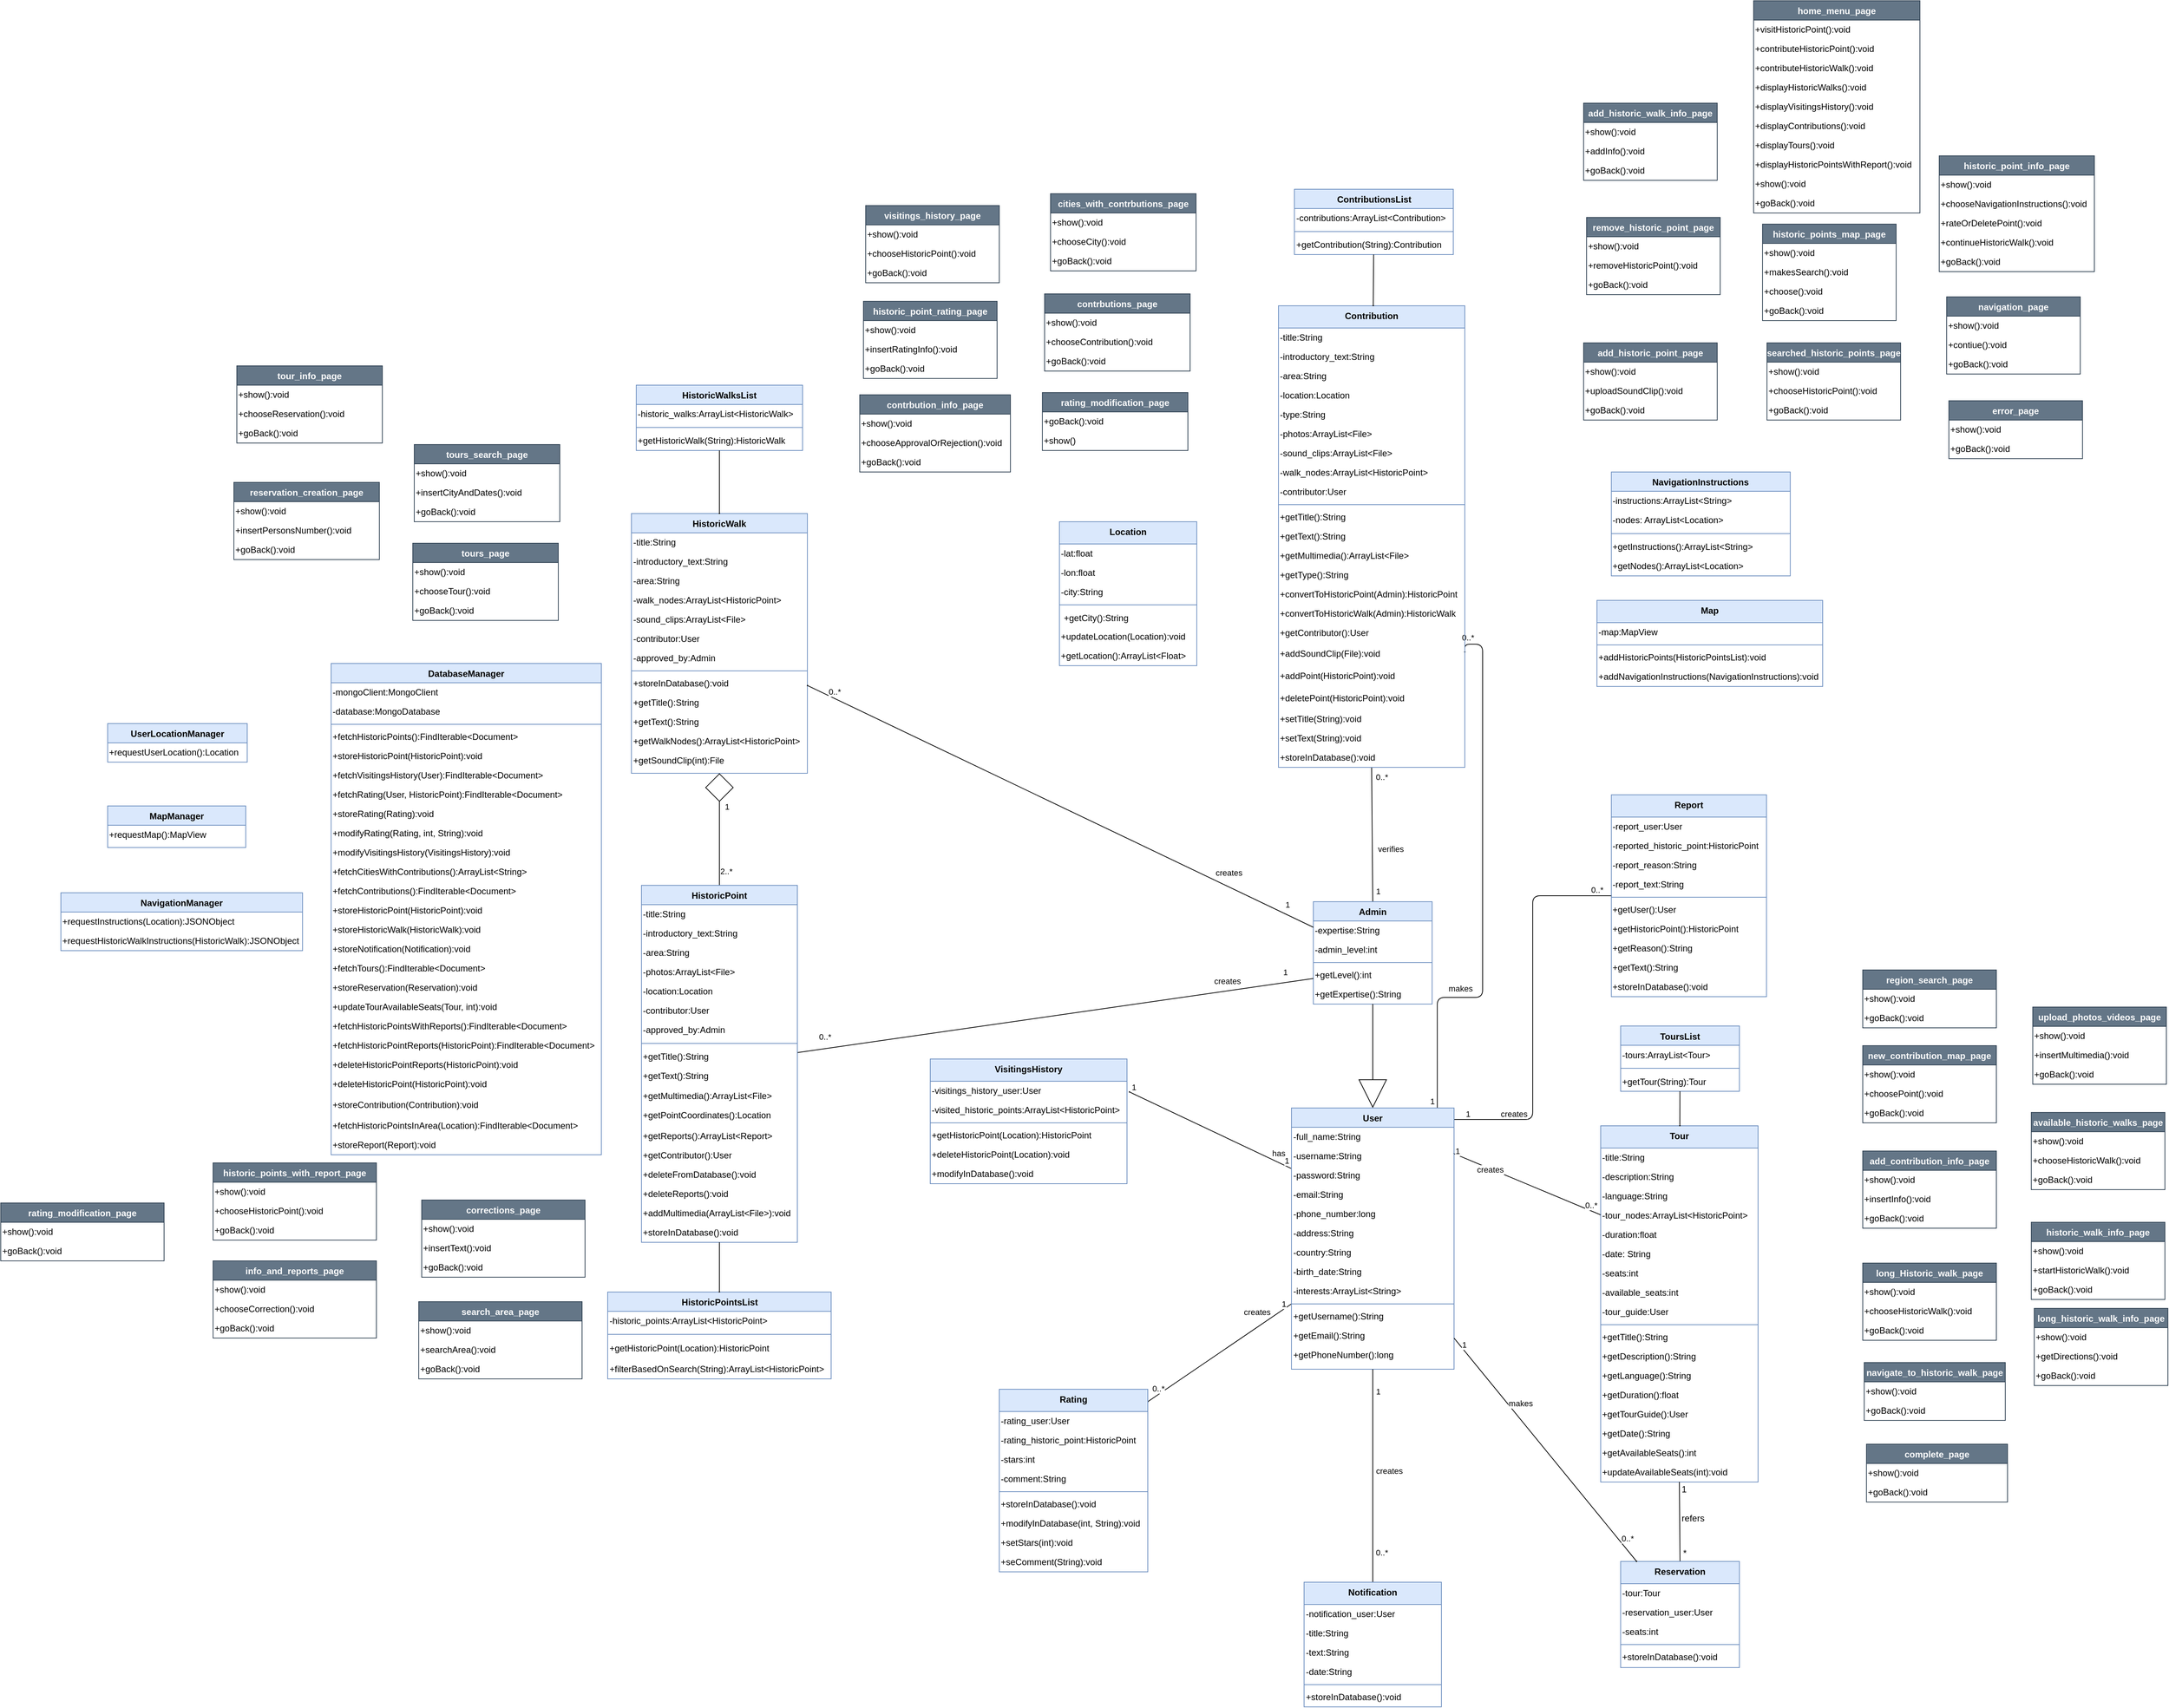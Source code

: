 <mxfile version="24.4.9" type="device">
  <diagram name="Use Case Diagram" id="uMqA1R6x-6Gs1QEI-oIA">
    <mxGraphModel dx="3290" dy="1757" grid="0" gridSize="10" guides="1" tooltips="1" connect="1" arrows="1" fold="1" page="0" pageScale="1" pageWidth="827" pageHeight="1169" math="0" shadow="0">
      <root>
        <mxCell id="0" />
        <mxCell id="1" parent="0" />
        <mxCell id="yoFtnToxB3MFJfy7W3e8-1" style="edgeStyle=orthogonalEdgeStyle;rounded=1;orthogonalLoop=1;jettySize=auto;html=1;entryX=1;entryY=0.75;entryDx=0;entryDy=0;elbow=vertical;strokeColor=default;align=center;verticalAlign=middle;fontFamily=Helvetica;fontSize=11;fontColor=default;labelBackgroundColor=default;endArrow=baseDash;endFill=0;endSize=0;curved=0;exitX=0.897;exitY=0;exitDx=0;exitDy=0;exitPerimeter=0;" parent="1" source="yoFtnToxB3MFJfy7W3e8-106" target="yoFtnToxB3MFJfy7W3e8-120" edge="1">
          <mxGeometry relative="1" as="geometry">
            <mxPoint x="250" y="-190" as="targetPoint" />
            <mxPoint x="281" y="493" as="sourcePoint" />
            <Array as="points">
              <mxPoint x="247" y="477" />
              <mxPoint x="308" y="477" />
              <mxPoint x="308" y="1" />
            </Array>
          </mxGeometry>
        </mxCell>
        <mxCell id="yoFtnToxB3MFJfy7W3e8-2" value="1" style="edgeLabel;html=1;align=center;verticalAlign=middle;resizable=0;points=[];" parent="yoFtnToxB3MFJfy7W3e8-1" vertex="1" connectable="0">
          <mxGeometry x="-0.968" relative="1" as="geometry">
            <mxPoint x="-7" y="2" as="offset" />
          </mxGeometry>
        </mxCell>
        <mxCell id="yoFtnToxB3MFJfy7W3e8-3" value="makes" style="edgeLabel;html=1;align=center;verticalAlign=middle;resizable=0;points=[];" parent="yoFtnToxB3MFJfy7W3e8-1" vertex="1" connectable="0">
          <mxGeometry x="-0.865" y="1" relative="1" as="geometry">
            <mxPoint x="32" y="-113" as="offset" />
          </mxGeometry>
        </mxCell>
        <mxCell id="yoFtnToxB3MFJfy7W3e8-4" value="0..*" style="edgeLabel;html=1;align=center;verticalAlign=middle;resizable=0;points=[];" parent="yoFtnToxB3MFJfy7W3e8-1" vertex="1" connectable="0">
          <mxGeometry x="0.962" y="-2" relative="1" as="geometry">
            <mxPoint x="1" y="-7" as="offset" />
          </mxGeometry>
        </mxCell>
        <mxCell id="yoFtnToxB3MFJfy7W3e8-5" style="rounded=1;orthogonalLoop=1;jettySize=auto;html=1;exitX=-0.002;exitY=1.133;exitDx=0;exitDy=0;strokeColor=default;align=center;verticalAlign=middle;fontFamily=Helvetica;fontSize=11;fontColor=default;labelBackgroundColor=default;elbow=vertical;endArrow=baseDash;endFill=0;endSize=0;exitPerimeter=0;entryX=1.012;entryY=0.55;entryDx=0;entryDy=0;entryPerimeter=0;" parent="1" source="yoFtnToxB3MFJfy7W3e8-108" target="yoFtnToxB3MFJfy7W3e8-50" edge="1">
          <mxGeometry relative="1" as="geometry">
            <mxPoint x="3.75" y="332" as="sourcePoint" />
            <mxPoint x="-164" y="586" as="targetPoint" />
          </mxGeometry>
        </mxCell>
        <mxCell id="yoFtnToxB3MFJfy7W3e8-6" value="1" style="edgeLabel;html=1;align=center;verticalAlign=middle;resizable=0;points=[];" parent="yoFtnToxB3MFJfy7W3e8-5" vertex="1" connectable="0">
          <mxGeometry x="-0.934" relative="1" as="geometry">
            <mxPoint x="1" y="-7" as="offset" />
          </mxGeometry>
        </mxCell>
        <mxCell id="yoFtnToxB3MFJfy7W3e8-7" value="1" style="edgeLabel;html=1;align=center;verticalAlign=middle;resizable=0;points=[];" parent="yoFtnToxB3MFJfy7W3e8-5" vertex="1" connectable="0">
          <mxGeometry x="0.925" relative="1" as="geometry">
            <mxPoint x="-3" y="-10" as="offset" />
          </mxGeometry>
        </mxCell>
        <mxCell id="yoFtnToxB3MFJfy7W3e8-8" value="has" style="edgeLabel;html=1;align=center;verticalAlign=middle;resizable=0;points=[];" parent="yoFtnToxB3MFJfy7W3e8-5" vertex="1" connectable="0">
          <mxGeometry x="-0.758" y="-1" relative="1" as="geometry">
            <mxPoint x="8" y="-7" as="offset" />
          </mxGeometry>
        </mxCell>
        <mxCell id="yoFtnToxB3MFJfy7W3e8-9" style="rounded=1;orthogonalLoop=1;jettySize=auto;html=1;strokeColor=default;align=center;verticalAlign=middle;fontFamily=Helvetica;fontSize=11;fontColor=default;labelBackgroundColor=default;elbow=vertical;endArrow=baseDash;endFill=0;endSize=0;exitX=0.996;exitY=0.353;exitDx=0;exitDy=0;exitPerimeter=0;entryX=0;entryY=0.25;entryDx=0;entryDy=0;" parent="1" source="yoFtnToxB3MFJfy7W3e8-108" target="yoFtnToxB3MFJfy7W3e8-56" edge="1">
          <mxGeometry relative="1" as="geometry">
            <mxPoint x="337" y="476" as="sourcePoint" />
            <mxPoint x="567" y="656" as="targetPoint" />
          </mxGeometry>
        </mxCell>
        <mxCell id="yoFtnToxB3MFJfy7W3e8-10" value="1" style="edgeLabel;html=1;align=center;verticalAlign=middle;resizable=0;points=[];" parent="yoFtnToxB3MFJfy7W3e8-9" vertex="1" connectable="0">
          <mxGeometry x="-0.85" y="-1" relative="1" as="geometry">
            <mxPoint x="-9" y="-11" as="offset" />
          </mxGeometry>
        </mxCell>
        <mxCell id="yoFtnToxB3MFJfy7W3e8-11" value="0..*" style="edgeLabel;html=1;align=center;verticalAlign=middle;resizable=0;points=[];" parent="yoFtnToxB3MFJfy7W3e8-9" vertex="1" connectable="0">
          <mxGeometry x="0.847" y="-1" relative="1" as="geometry">
            <mxPoint x="2" y="-8" as="offset" />
          </mxGeometry>
        </mxCell>
        <mxCell id="yoFtnToxB3MFJfy7W3e8-12" value="creates" style="edgeLabel;html=1;align=center;verticalAlign=middle;resizable=0;points=[];" parent="yoFtnToxB3MFJfy7W3e8-9" vertex="1" connectable="0">
          <mxGeometry x="-0.271" y="-1" relative="1" as="geometry">
            <mxPoint x="-23" y="-10" as="offset" />
          </mxGeometry>
        </mxCell>
        <mxCell id="yoFtnToxB3MFJfy7W3e8-13" style="edgeStyle=orthogonalEdgeStyle;curved=0;rounded=1;orthogonalLoop=1;jettySize=auto;html=1;entryX=0;entryY=0.5;entryDx=0;entryDy=0;strokeColor=default;align=center;verticalAlign=middle;fontFamily=Helvetica;fontSize=11;fontColor=default;labelBackgroundColor=default;elbow=vertical;endArrow=baseDash;endFill=0;endSize=0;exitX=0.996;exitY=0.044;exitDx=0;exitDy=0;exitPerimeter=0;" parent="1" source="yoFtnToxB3MFJfy7W3e8-106" target="yoFtnToxB3MFJfy7W3e8-85" edge="1">
          <mxGeometry relative="1" as="geometry">
            <mxPoint x="267" y="385" as="sourcePoint" />
          </mxGeometry>
        </mxCell>
        <mxCell id="yoFtnToxB3MFJfy7W3e8-14" value="1" style="edgeLabel;html=1;align=center;verticalAlign=middle;resizable=0;points=[];" parent="yoFtnToxB3MFJfy7W3e8-13" vertex="1" connectable="0">
          <mxGeometry x="-0.882" y="1" relative="1" as="geometry">
            <mxPoint x="-11" y="-7" as="offset" />
          </mxGeometry>
        </mxCell>
        <mxCell id="yoFtnToxB3MFJfy7W3e8-15" value="creates" style="edgeLabel;html=1;align=center;verticalAlign=middle;resizable=0;points=[];" parent="yoFtnToxB3MFJfy7W3e8-13" vertex="1" connectable="0">
          <mxGeometry x="-0.683" y="1" relative="1" as="geometry">
            <mxPoint y="-7" as="offset" />
          </mxGeometry>
        </mxCell>
        <mxCell id="yoFtnToxB3MFJfy7W3e8-16" value="0..*" style="edgeLabel;html=1;align=center;verticalAlign=middle;resizable=0;points=[];" parent="yoFtnToxB3MFJfy7W3e8-13" vertex="1" connectable="0">
          <mxGeometry x="0.912" y="1" relative="1" as="geometry">
            <mxPoint x="3" y="-7" as="offset" />
          </mxGeometry>
        </mxCell>
        <mxCell id="yoFtnToxB3MFJfy7W3e8-17" style="rounded=1;orthogonalLoop=1;jettySize=auto;html=1;entryX=1;entryY=0.068;entryDx=0;entryDy=0;strokeColor=default;align=center;verticalAlign=middle;fontFamily=Helvetica;fontSize=11;fontColor=default;labelBackgroundColor=default;elbow=vertical;endArrow=baseDash;endFill=0;endSize=0;entryPerimeter=0;exitX=0;exitY=0.75;exitDx=0;exitDy=0;" parent="1" source="yoFtnToxB3MFJfy7W3e8-106" target="yoFtnToxB3MFJfy7W3e8-96" edge="1">
          <mxGeometry relative="1" as="geometry">
            <mxPoint x="51" y="928" as="sourcePoint" />
            <mxPoint x="-221" y="1040.01" as="targetPoint" />
          </mxGeometry>
        </mxCell>
        <mxCell id="yoFtnToxB3MFJfy7W3e8-18" value="1" style="edgeLabel;html=1;align=center;verticalAlign=middle;resizable=0;points=[];" parent="yoFtnToxB3MFJfy7W3e8-17" vertex="1" connectable="0">
          <mxGeometry x="-0.85" y="-1" relative="1" as="geometry">
            <mxPoint x="4" y="-9" as="offset" />
          </mxGeometry>
        </mxCell>
        <mxCell id="yoFtnToxB3MFJfy7W3e8-19" value="0..*" style="edgeLabel;html=1;align=center;verticalAlign=middle;resizable=0;points=[];" parent="yoFtnToxB3MFJfy7W3e8-17" vertex="1" connectable="0">
          <mxGeometry x="0.87" y="1" relative="1" as="geometry">
            <mxPoint x="1" y="-10" as="offset" />
          </mxGeometry>
        </mxCell>
        <mxCell id="yoFtnToxB3MFJfy7W3e8-20" value="creates" style="edgeLabel;html=1;align=center;verticalAlign=middle;resizable=0;points=[];" parent="yoFtnToxB3MFJfy7W3e8-17" vertex="1" connectable="0">
          <mxGeometry x="-0.639" relative="1" as="geometry">
            <mxPoint x="-12" y="-13" as="offset" />
          </mxGeometry>
        </mxCell>
        <mxCell id="yoFtnToxB3MFJfy7W3e8-21" style="rounded=1;orthogonalLoop=1;jettySize=auto;html=1;exitX=0.5;exitY=0;exitDx=0;exitDy=0;entryX=0.5;entryY=1;entryDx=0;entryDy=0;strokeColor=default;align=center;verticalAlign=middle;fontFamily=Helvetica;fontSize=11;fontColor=default;labelBackgroundColor=default;elbow=vertical;endArrow=baseDash;endFill=0;endSize=0;" parent="1" source="yoFtnToxB3MFJfy7W3e8-25" target="yoFtnToxB3MFJfy7W3e8-120" edge="1">
          <mxGeometry relative="1" as="geometry">
            <mxPoint x="160" y="245" as="targetPoint" />
          </mxGeometry>
        </mxCell>
        <mxCell id="yoFtnToxB3MFJfy7W3e8-22" value="verifies" style="edgeLabel;html=1;align=center;verticalAlign=middle;resizable=0;points=[];" parent="yoFtnToxB3MFJfy7W3e8-21" vertex="1" connectable="0">
          <mxGeometry x="-0.765" relative="1" as="geometry">
            <mxPoint x="24" y="-50" as="offset" />
          </mxGeometry>
        </mxCell>
        <mxCell id="yoFtnToxB3MFJfy7W3e8-23" value="1" style="edgeLabel;html=1;align=center;verticalAlign=middle;resizable=0;points=[];" parent="yoFtnToxB3MFJfy7W3e8-21" vertex="1" connectable="0">
          <mxGeometry x="-0.831" relative="1" as="geometry">
            <mxPoint x="7" y="1" as="offset" />
          </mxGeometry>
        </mxCell>
        <mxCell id="yoFtnToxB3MFJfy7W3e8-24" value="0..*" style="edgeLabel;html=1;align=center;verticalAlign=middle;resizable=0;points=[];" parent="yoFtnToxB3MFJfy7W3e8-21" vertex="1" connectable="0">
          <mxGeometry x="0.858" relative="1" as="geometry">
            <mxPoint x="13" as="offset" />
          </mxGeometry>
        </mxCell>
        <mxCell id="yoFtnToxB3MFJfy7W3e8-25" value="Admin" style="swimlane;fontStyle=1;align=center;verticalAlign=top;childLayout=stackLayout;horizontal=1;startSize=26;horizontalStack=0;resizeParent=1;resizeLast=0;collapsible=1;marginBottom=0;rounded=0;shadow=0;strokeWidth=1;fillColor=#dae8fc;strokeColor=#6c8ebf;" parent="1" vertex="1">
          <mxGeometry x="80" y="348" width="160" height="138" as="geometry">
            <mxRectangle x="340" y="380" width="170" height="26" as="alternateBounds" />
          </mxGeometry>
        </mxCell>
        <mxCell id="yoFtnToxB3MFJfy7W3e8-26" value="-expertise:String" style="text;html=1;align=left;verticalAlign=middle;resizable=0;points=[];autosize=1;strokeColor=none;fillColor=none;" parent="yoFtnToxB3MFJfy7W3e8-25" vertex="1">
          <mxGeometry y="26" width="160" height="26" as="geometry" />
        </mxCell>
        <mxCell id="yoFtnToxB3MFJfy7W3e8-27" value="-admin_level:int" style="text;html=1;align=left;verticalAlign=middle;resizable=0;points=[];autosize=1;strokeColor=none;fillColor=none;" parent="yoFtnToxB3MFJfy7W3e8-25" vertex="1">
          <mxGeometry y="52" width="160" height="26" as="geometry" />
        </mxCell>
        <mxCell id="yoFtnToxB3MFJfy7W3e8-28" value="" style="line;strokeWidth=1;fillColor=none;align=left;verticalAlign=middle;spacingTop=-1;spacingLeft=3;spacingRight=3;rotatable=0;labelPosition=right;points=[];portConstraint=eastwest;strokeColor=inherit;" parent="yoFtnToxB3MFJfy7W3e8-25" vertex="1">
          <mxGeometry y="78" width="160" height="8" as="geometry" />
        </mxCell>
        <mxCell id="yoFtnToxB3MFJfy7W3e8-29" value="+getLevel():int" style="text;html=1;align=left;verticalAlign=middle;resizable=0;points=[];autosize=1;strokeColor=none;fillColor=none;" parent="yoFtnToxB3MFJfy7W3e8-25" vertex="1">
          <mxGeometry y="86" width="160" height="26" as="geometry" />
        </mxCell>
        <mxCell id="yoFtnToxB3MFJfy7W3e8-30" value="+getExpertise():String" style="text;html=1;align=left;verticalAlign=middle;resizable=0;points=[];autosize=1;strokeColor=none;fillColor=none;" parent="yoFtnToxB3MFJfy7W3e8-25" vertex="1">
          <mxGeometry y="112" width="160" height="26" as="geometry" />
        </mxCell>
        <mxCell id="yoFtnToxB3MFJfy7W3e8-31" value="" style="endArrow=block;endSize=36;endFill=0;shadow=0;strokeWidth=1;rounded=1;edgeStyle=orthogonalEdgeStyle;elbow=vertical;curved=0;entryX=0.5;entryY=0;entryDx=0;entryDy=0;" parent="1" source="yoFtnToxB3MFJfy7W3e8-25" target="yoFtnToxB3MFJfy7W3e8-106" edge="1">
          <mxGeometry width="160" relative="1" as="geometry">
            <mxPoint x="-220" y="473" as="sourcePoint" />
            <mxPoint x="189.5" y="300" as="targetPoint" />
          </mxGeometry>
        </mxCell>
        <mxCell id="yoFtnToxB3MFJfy7W3e8-32" value="HistoricWalk" style="swimlane;fontStyle=1;align=center;verticalAlign=top;childLayout=stackLayout;horizontal=1;startSize=26;horizontalStack=0;resizeParent=1;resizeLast=0;collapsible=1;marginBottom=0;rounded=0;shadow=0;strokeWidth=1;fillColor=#dae8fc;strokeColor=#6c8ebf;" parent="1" vertex="1">
          <mxGeometry x="-838.5" y="-175" width="237" height="350" as="geometry">
            <mxRectangle x="230" y="140" width="160" height="26" as="alternateBounds" />
          </mxGeometry>
        </mxCell>
        <mxCell id="yoFtnToxB3MFJfy7W3e8-33" value="-title:String" style="text;html=1;align=left;verticalAlign=middle;resizable=0;points=[];autosize=1;strokeColor=none;fillColor=none;" parent="yoFtnToxB3MFJfy7W3e8-32" vertex="1">
          <mxGeometry y="26" width="237" height="26" as="geometry" />
        </mxCell>
        <mxCell id="yoFtnToxB3MFJfy7W3e8-34" value="-introductory_text:String" style="text;html=1;align=left;verticalAlign=middle;resizable=0;points=[];autosize=1;strokeColor=none;fillColor=none;" parent="yoFtnToxB3MFJfy7W3e8-32" vertex="1">
          <mxGeometry y="52" width="237" height="26" as="geometry" />
        </mxCell>
        <mxCell id="yoFtnToxB3MFJfy7W3e8-35" value="-area:String" style="text;html=1;align=left;verticalAlign=middle;resizable=0;points=[];autosize=1;strokeColor=none;fillColor=none;" parent="yoFtnToxB3MFJfy7W3e8-32" vertex="1">
          <mxGeometry y="78" width="237" height="26" as="geometry" />
        </mxCell>
        <mxCell id="yoFtnToxB3MFJfy7W3e8-36" value="-walk_nodes:ArrayList&amp;lt;HistoricPoint&amp;gt;" style="text;html=1;align=left;verticalAlign=middle;resizable=0;points=[];autosize=1;strokeColor=none;fillColor=none;" parent="yoFtnToxB3MFJfy7W3e8-32" vertex="1">
          <mxGeometry y="104" width="237" height="26" as="geometry" />
        </mxCell>
        <mxCell id="yoFtnToxB3MFJfy7W3e8-37" value="-sound_clips:ArrayList&amp;lt;File&amp;gt;" style="text;html=1;align=left;verticalAlign=middle;resizable=0;points=[];autosize=1;strokeColor=none;fillColor=none;" parent="yoFtnToxB3MFJfy7W3e8-32" vertex="1">
          <mxGeometry y="130" width="237" height="26" as="geometry" />
        </mxCell>
        <mxCell id="yoFtnToxB3MFJfy7W3e8-38" value="-contributor:User" style="text;html=1;align=left;verticalAlign=middle;resizable=0;points=[];autosize=1;strokeColor=none;fillColor=none;" parent="yoFtnToxB3MFJfy7W3e8-32" vertex="1">
          <mxGeometry y="156" width="237" height="26" as="geometry" />
        </mxCell>
        <mxCell id="yoFtnToxB3MFJfy7W3e8-39" value="-approved_by:Admin" style="text;html=1;align=left;verticalAlign=middle;resizable=0;points=[];autosize=1;strokeColor=none;fillColor=none;" parent="yoFtnToxB3MFJfy7W3e8-32" vertex="1">
          <mxGeometry y="182" width="237" height="26" as="geometry" />
        </mxCell>
        <mxCell id="yoFtnToxB3MFJfy7W3e8-40" value="" style="line;strokeWidth=1;fillColor=none;align=left;verticalAlign=middle;spacingTop=-1;spacingLeft=3;spacingRight=3;rotatable=0;labelPosition=right;points=[];portConstraint=eastwest;strokeColor=inherit;" parent="yoFtnToxB3MFJfy7W3e8-32" vertex="1">
          <mxGeometry y="208" width="237" height="8" as="geometry" />
        </mxCell>
        <mxCell id="yoFtnToxB3MFJfy7W3e8-41" value="+storeInDatabase():void" style="text;html=1;align=left;verticalAlign=middle;resizable=0;points=[];autosize=1;strokeColor=none;fillColor=none;" parent="yoFtnToxB3MFJfy7W3e8-32" vertex="1">
          <mxGeometry y="216" width="237" height="26" as="geometry" />
        </mxCell>
        <mxCell id="yoFtnToxB3MFJfy7W3e8-42" value="+getTitle():String" style="text;html=1;align=left;verticalAlign=middle;resizable=0;points=[];autosize=1;strokeColor=none;fillColor=none;" parent="yoFtnToxB3MFJfy7W3e8-32" vertex="1">
          <mxGeometry y="242" width="237" height="26" as="geometry" />
        </mxCell>
        <mxCell id="yoFtnToxB3MFJfy7W3e8-43" value="+getText():String" style="text;html=1;align=left;verticalAlign=middle;resizable=0;points=[];autosize=1;strokeColor=none;fillColor=none;" parent="yoFtnToxB3MFJfy7W3e8-32" vertex="1">
          <mxGeometry y="268" width="237" height="26" as="geometry" />
        </mxCell>
        <mxCell id="yoFtnToxB3MFJfy7W3e8-44" value="+getWalkNodes():ArrayList&amp;lt;HistoricPoint&amp;gt;" style="text;html=1;align=left;verticalAlign=middle;resizable=0;points=[];autosize=1;strokeColor=none;fillColor=none;" parent="yoFtnToxB3MFJfy7W3e8-32" vertex="1">
          <mxGeometry y="294" width="237" height="26" as="geometry" />
        </mxCell>
        <mxCell id="yoFtnToxB3MFJfy7W3e8-45" value="+getSoundClip(int):File" style="text;html=1;align=left;verticalAlign=middle;resizable=0;points=[];autosize=1;strokeColor=none;fillColor=none;" parent="yoFtnToxB3MFJfy7W3e8-32" vertex="1">
          <mxGeometry y="320" width="237" height="26" as="geometry" />
        </mxCell>
        <mxCell id="yoFtnToxB3MFJfy7W3e8-46" style="rounded=1;orthogonalLoop=1;jettySize=auto;html=1;exitX=0.5;exitY=0;exitDx=0;exitDy=0;entryX=0.5;entryY=1;entryDx=0;entryDy=0;endSize=36;endArrow=diamond;endFill=0;" parent="1" source="yoFtnToxB3MFJfy7W3e8-194" target="yoFtnToxB3MFJfy7W3e8-32" edge="1">
          <mxGeometry relative="1" as="geometry">
            <mxPoint x="-690" y="499.0" as="sourcePoint" />
            <mxPoint x="-690" y="269" as="targetPoint" />
          </mxGeometry>
        </mxCell>
        <mxCell id="yoFtnToxB3MFJfy7W3e8-47" value="2..*" style="edgeLabel;html=1;align=center;verticalAlign=middle;resizable=0;points=[];" parent="yoFtnToxB3MFJfy7W3e8-46" vertex="1" connectable="0">
          <mxGeometry x="-0.688" y="-2" relative="1" as="geometry">
            <mxPoint x="7" y="4" as="offset" />
          </mxGeometry>
        </mxCell>
        <mxCell id="yoFtnToxB3MFJfy7W3e8-48" value="1" style="edgeLabel;html=1;align=center;verticalAlign=middle;resizable=0;points=[];" parent="yoFtnToxB3MFJfy7W3e8-46" vertex="1" connectable="0">
          <mxGeometry x="-0.141" y="-1" relative="1" as="geometry">
            <mxPoint x="9" y="-41" as="offset" />
          </mxGeometry>
        </mxCell>
        <mxCell id="yoFtnToxB3MFJfy7W3e8-49" value="VisitingsHistory" style="swimlane;fontStyle=1;align=center;verticalAlign=top;childLayout=stackLayout;horizontal=1;startSize=30;horizontalStack=0;resizeParent=1;resizeLast=0;collapsible=1;marginBottom=0;rounded=0;shadow=0;strokeWidth=1;fillColor=#dae8fc;strokeColor=#6c8ebf;" parent="1" vertex="1">
          <mxGeometry x="-436" y="560" width="265" height="168" as="geometry">
            <mxRectangle x="550" y="140" width="160" height="26" as="alternateBounds" />
          </mxGeometry>
        </mxCell>
        <mxCell id="yoFtnToxB3MFJfy7W3e8-50" value="-visitings_history_user:User" style="text;html=1;align=left;verticalAlign=middle;resizable=0;points=[];autosize=1;strokeColor=none;fillColor=none;" parent="yoFtnToxB3MFJfy7W3e8-49" vertex="1">
          <mxGeometry y="30" width="265" height="26" as="geometry" />
        </mxCell>
        <mxCell id="yoFtnToxB3MFJfy7W3e8-51" value="-visited_historic_points:ArrayList&amp;lt;HistoricPoint&amp;gt;" style="text;html=1;align=left;verticalAlign=middle;resizable=0;points=[];autosize=1;strokeColor=none;fillColor=none;" parent="yoFtnToxB3MFJfy7W3e8-49" vertex="1">
          <mxGeometry y="56" width="265" height="26" as="geometry" />
        </mxCell>
        <mxCell id="yoFtnToxB3MFJfy7W3e8-52" value="" style="line;strokeWidth=1;fillColor=none;align=left;verticalAlign=middle;spacingTop=-1;spacingLeft=3;spacingRight=3;rotatable=0;labelPosition=right;points=[];portConstraint=eastwest;strokeColor=inherit;" parent="yoFtnToxB3MFJfy7W3e8-49" vertex="1">
          <mxGeometry y="82" width="265" height="8" as="geometry" />
        </mxCell>
        <mxCell id="yoFtnToxB3MFJfy7W3e8-53" value="+getHistoricPoint(Location):HistoricPoint" style="text;html=1;align=left;verticalAlign=middle;resizable=0;points=[];autosize=1;strokeColor=none;fillColor=none;" parent="yoFtnToxB3MFJfy7W3e8-49" vertex="1">
          <mxGeometry y="90" width="265" height="26" as="geometry" />
        </mxCell>
        <mxCell id="yoFtnToxB3MFJfy7W3e8-54" value="+deleteHistoricPoint(Location):void" style="text;html=1;align=left;verticalAlign=middle;resizable=0;points=[];autosize=1;strokeColor=none;fillColor=none;" parent="yoFtnToxB3MFJfy7W3e8-49" vertex="1">
          <mxGeometry y="116" width="265" height="26" as="geometry" />
        </mxCell>
        <mxCell id="yoFtnToxB3MFJfy7W3e8-55" value="+modifyInDatabase():void" style="text;html=1;align=left;verticalAlign=middle;resizable=0;points=[];autosize=1;strokeColor=none;fillColor=none;" parent="yoFtnToxB3MFJfy7W3e8-49" vertex="1">
          <mxGeometry y="142" width="265" height="26" as="geometry" />
        </mxCell>
        <mxCell id="yoFtnToxB3MFJfy7W3e8-56" value="Tour" style="swimlane;fontStyle=1;align=center;verticalAlign=top;childLayout=stackLayout;horizontal=1;startSize=30;horizontalStack=0;resizeParent=1;resizeLast=0;collapsible=1;marginBottom=0;rounded=0;shadow=0;strokeWidth=1;fillColor=#dae8fc;strokeColor=#6c8ebf;" parent="1" vertex="1">
          <mxGeometry x="467" y="650" width="212" height="480" as="geometry">
            <mxRectangle x="550" y="140" width="160" height="26" as="alternateBounds" />
          </mxGeometry>
        </mxCell>
        <mxCell id="yoFtnToxB3MFJfy7W3e8-57" value="-title:String" style="text;html=1;align=left;verticalAlign=middle;resizable=0;points=[];autosize=1;strokeColor=none;fillColor=none;" parent="yoFtnToxB3MFJfy7W3e8-56" vertex="1">
          <mxGeometry y="30" width="212" height="26" as="geometry" />
        </mxCell>
        <mxCell id="yoFtnToxB3MFJfy7W3e8-58" value="-description:String" style="text;html=1;align=left;verticalAlign=middle;resizable=0;points=[];autosize=1;strokeColor=none;fillColor=none;" parent="yoFtnToxB3MFJfy7W3e8-56" vertex="1">
          <mxGeometry y="56" width="212" height="26" as="geometry" />
        </mxCell>
        <mxCell id="yoFtnToxB3MFJfy7W3e8-59" value="-language:String" style="text;html=1;align=left;verticalAlign=middle;resizable=0;points=[];autosize=1;strokeColor=none;fillColor=none;" parent="yoFtnToxB3MFJfy7W3e8-56" vertex="1">
          <mxGeometry y="82" width="212" height="26" as="geometry" />
        </mxCell>
        <mxCell id="yoFtnToxB3MFJfy7W3e8-60" value="-tour_nodes:ArrayList&amp;lt;HistoricPoint&amp;gt;" style="text;html=1;align=left;verticalAlign=middle;resizable=0;points=[];autosize=1;strokeColor=none;fillColor=none;" parent="yoFtnToxB3MFJfy7W3e8-56" vertex="1">
          <mxGeometry y="108" width="212" height="26" as="geometry" />
        </mxCell>
        <mxCell id="yoFtnToxB3MFJfy7W3e8-61" value="-duration:float" style="text;html=1;align=left;verticalAlign=middle;resizable=0;points=[];autosize=1;strokeColor=none;fillColor=none;" parent="yoFtnToxB3MFJfy7W3e8-56" vertex="1">
          <mxGeometry y="134" width="212" height="26" as="geometry" />
        </mxCell>
        <mxCell id="yoFtnToxB3MFJfy7W3e8-62" value="-date: String" style="text;html=1;align=left;verticalAlign=middle;resizable=0;points=[];autosize=1;strokeColor=none;fillColor=none;" parent="yoFtnToxB3MFJfy7W3e8-56" vertex="1">
          <mxGeometry y="160" width="212" height="26" as="geometry" />
        </mxCell>
        <mxCell id="yoFtnToxB3MFJfy7W3e8-63" value="-seats:int" style="text;html=1;align=left;verticalAlign=middle;resizable=0;points=[];autosize=1;strokeColor=none;fillColor=none;" parent="yoFtnToxB3MFJfy7W3e8-56" vertex="1">
          <mxGeometry y="186" width="212" height="26" as="geometry" />
        </mxCell>
        <mxCell id="yoFtnToxB3MFJfy7W3e8-64" value="-available_seats:int" style="text;html=1;align=left;verticalAlign=middle;resizable=0;points=[];autosize=1;strokeColor=none;fillColor=none;" parent="yoFtnToxB3MFJfy7W3e8-56" vertex="1">
          <mxGeometry y="212" width="212" height="26" as="geometry" />
        </mxCell>
        <mxCell id="yoFtnToxB3MFJfy7W3e8-65" value="-tour_guide:User" style="text;html=1;align=left;verticalAlign=middle;resizable=0;points=[];autosize=1;strokeColor=none;fillColor=none;" parent="yoFtnToxB3MFJfy7W3e8-56" vertex="1">
          <mxGeometry y="238" width="212" height="26" as="geometry" />
        </mxCell>
        <mxCell id="yoFtnToxB3MFJfy7W3e8-66" value="" style="line;strokeWidth=1;fillColor=none;align=left;verticalAlign=middle;spacingTop=-1;spacingLeft=3;spacingRight=3;rotatable=0;labelPosition=right;points=[];portConstraint=eastwest;strokeColor=inherit;" parent="yoFtnToxB3MFJfy7W3e8-56" vertex="1">
          <mxGeometry y="264" width="212" height="8" as="geometry" />
        </mxCell>
        <mxCell id="yoFtnToxB3MFJfy7W3e8-67" value="+getTitle():String" style="text;html=1;align=left;verticalAlign=middle;resizable=0;points=[];autosize=1;strokeColor=none;fillColor=none;" parent="yoFtnToxB3MFJfy7W3e8-56" vertex="1">
          <mxGeometry y="272" width="212" height="26" as="geometry" />
        </mxCell>
        <mxCell id="yoFtnToxB3MFJfy7W3e8-68" value="+getDescription():String" style="text;html=1;align=left;verticalAlign=middle;resizable=0;points=[];autosize=1;strokeColor=none;fillColor=none;" parent="yoFtnToxB3MFJfy7W3e8-56" vertex="1">
          <mxGeometry y="298" width="212" height="26" as="geometry" />
        </mxCell>
        <mxCell id="yoFtnToxB3MFJfy7W3e8-69" value="+getLanguage():String" style="text;html=1;align=left;verticalAlign=middle;resizable=0;points=[];autosize=1;strokeColor=none;fillColor=none;" parent="yoFtnToxB3MFJfy7W3e8-56" vertex="1">
          <mxGeometry y="324" width="212" height="26" as="geometry" />
        </mxCell>
        <mxCell id="yoFtnToxB3MFJfy7W3e8-70" value="+getDuration():float" style="text;html=1;align=left;verticalAlign=middle;resizable=0;points=[];autosize=1;strokeColor=none;fillColor=none;" parent="yoFtnToxB3MFJfy7W3e8-56" vertex="1">
          <mxGeometry y="350" width="212" height="26" as="geometry" />
        </mxCell>
        <mxCell id="yoFtnToxB3MFJfy7W3e8-71" value="+getTourGuide():User" style="text;html=1;align=left;verticalAlign=middle;resizable=0;points=[];autosize=1;strokeColor=none;fillColor=none;" parent="yoFtnToxB3MFJfy7W3e8-56" vertex="1">
          <mxGeometry y="376" width="212" height="26" as="geometry" />
        </mxCell>
        <mxCell id="yoFtnToxB3MFJfy7W3e8-72" value="+getDate():String" style="text;html=1;align=left;verticalAlign=middle;resizable=0;points=[];autosize=1;strokeColor=none;fillColor=none;" parent="yoFtnToxB3MFJfy7W3e8-56" vertex="1">
          <mxGeometry y="402" width="212" height="26" as="geometry" />
        </mxCell>
        <mxCell id="yoFtnToxB3MFJfy7W3e8-73" value="+getAvailableSeats():int" style="text;html=1;align=left;verticalAlign=middle;resizable=0;points=[];autosize=1;strokeColor=none;fillColor=none;" parent="yoFtnToxB3MFJfy7W3e8-56" vertex="1">
          <mxGeometry y="428" width="212" height="26" as="geometry" />
        </mxCell>
        <mxCell id="yoFtnToxB3MFJfy7W3e8-74" value="+updateAvailableSeats(int):void" style="text;html=1;align=left;verticalAlign=middle;resizable=0;points=[];autosize=1;strokeColor=none;fillColor=none;" parent="yoFtnToxB3MFJfy7W3e8-56" vertex="1">
          <mxGeometry y="454" width="212" height="26" as="geometry" />
        </mxCell>
        <mxCell id="yoFtnToxB3MFJfy7W3e8-75" style="edgeStyle=none;curved=1;rounded=0;orthogonalLoop=1;jettySize=auto;html=1;exitX=0.5;exitY=0;exitDx=0;exitDy=0;entryX=0.5;entryY=1;entryDx=0;entryDy=0;fontSize=12;startSize=8;endSize=8;endArrow=none;endFill=0;" parent="1" source="yoFtnToxB3MFJfy7W3e8-79" target="yoFtnToxB3MFJfy7W3e8-56" edge="1">
          <mxGeometry relative="1" as="geometry" />
        </mxCell>
        <mxCell id="yoFtnToxB3MFJfy7W3e8-76" value="1" style="edgeLabel;html=1;align=center;verticalAlign=middle;resizable=0;points=[];fontSize=12;" parent="yoFtnToxB3MFJfy7W3e8-75" vertex="1" connectable="0">
          <mxGeometry x="0.821" y="-1" relative="1" as="geometry">
            <mxPoint x="5" as="offset" />
          </mxGeometry>
        </mxCell>
        <mxCell id="yoFtnToxB3MFJfy7W3e8-77" value="*" style="edgeLabel;html=1;align=center;verticalAlign=middle;resizable=0;points=[];fontSize=12;" parent="yoFtnToxB3MFJfy7W3e8-75" vertex="1" connectable="0">
          <mxGeometry x="-0.833" relative="1" as="geometry">
            <mxPoint x="6" y="-2" as="offset" />
          </mxGeometry>
        </mxCell>
        <mxCell id="yoFtnToxB3MFJfy7W3e8-78" value="refers" style="edgeLabel;html=1;align=center;verticalAlign=middle;resizable=0;points=[];fontSize=12;" parent="yoFtnToxB3MFJfy7W3e8-75" vertex="1" connectable="0">
          <mxGeometry x="0.024" y="-1" relative="1" as="geometry">
            <mxPoint x="16" y="-3" as="offset" />
          </mxGeometry>
        </mxCell>
        <mxCell id="yoFtnToxB3MFJfy7W3e8-79" value="Reservation" style="swimlane;fontStyle=1;align=center;verticalAlign=top;childLayout=stackLayout;horizontal=1;startSize=30;horizontalStack=0;resizeParent=1;resizeLast=0;collapsible=1;marginBottom=0;rounded=0;shadow=0;strokeWidth=1;fillColor=#dae8fc;strokeColor=#6c8ebf;" parent="1" vertex="1">
          <mxGeometry x="493.88" y="1237" width="160" height="143" as="geometry">
            <mxRectangle x="550" y="140" width="160" height="26" as="alternateBounds" />
          </mxGeometry>
        </mxCell>
        <mxCell id="yoFtnToxB3MFJfy7W3e8-80" value="-tour:Tour" style="text;html=1;align=left;verticalAlign=middle;resizable=0;points=[];autosize=1;strokeColor=none;fillColor=none;" parent="yoFtnToxB3MFJfy7W3e8-79" vertex="1">
          <mxGeometry y="30" width="160" height="26" as="geometry" />
        </mxCell>
        <mxCell id="yoFtnToxB3MFJfy7W3e8-81" value="-reservation_user:User" style="text;html=1;align=left;verticalAlign=middle;resizable=0;points=[];autosize=1;strokeColor=none;fillColor=none;" parent="yoFtnToxB3MFJfy7W3e8-79" vertex="1">
          <mxGeometry y="56" width="160" height="26" as="geometry" />
        </mxCell>
        <mxCell id="yoFtnToxB3MFJfy7W3e8-82" value="-seats:int" style="text;html=1;align=left;verticalAlign=middle;resizable=0;points=[];autosize=1;strokeColor=none;fillColor=none;" parent="yoFtnToxB3MFJfy7W3e8-79" vertex="1">
          <mxGeometry y="82" width="160" height="26" as="geometry" />
        </mxCell>
        <mxCell id="yoFtnToxB3MFJfy7W3e8-83" value="" style="line;strokeWidth=1;fillColor=none;align=left;verticalAlign=middle;spacingTop=-1;spacingLeft=3;spacingRight=3;rotatable=0;labelPosition=right;points=[];portConstraint=eastwest;strokeColor=inherit;" parent="yoFtnToxB3MFJfy7W3e8-79" vertex="1">
          <mxGeometry y="108" width="160" height="8" as="geometry" />
        </mxCell>
        <mxCell id="yoFtnToxB3MFJfy7W3e8-84" value="+storeInDatabase():void" style="text;html=1;align=left;verticalAlign=middle;resizable=0;points=[];autosize=1;strokeColor=none;fillColor=none;" parent="yoFtnToxB3MFJfy7W3e8-79" vertex="1">
          <mxGeometry y="116" width="160" height="26" as="geometry" />
        </mxCell>
        <mxCell id="yoFtnToxB3MFJfy7W3e8-85" value="Report" style="swimlane;fontStyle=1;align=center;verticalAlign=top;childLayout=stackLayout;horizontal=1;startSize=30;horizontalStack=0;resizeParent=1;resizeLast=0;collapsible=1;marginBottom=0;rounded=0;shadow=0;strokeWidth=1;fillColor=#dae8fc;strokeColor=#6c8ebf;" parent="1" vertex="1">
          <mxGeometry x="481.38" y="204" width="209" height="272" as="geometry">
            <mxRectangle x="550" y="140" width="160" height="26" as="alternateBounds" />
          </mxGeometry>
        </mxCell>
        <mxCell id="yoFtnToxB3MFJfy7W3e8-86" value="-report_user:User" style="text;html=1;align=left;verticalAlign=middle;resizable=0;points=[];autosize=1;strokeColor=none;fillColor=none;" parent="yoFtnToxB3MFJfy7W3e8-85" vertex="1">
          <mxGeometry y="30" width="209" height="26" as="geometry" />
        </mxCell>
        <mxCell id="yoFtnToxB3MFJfy7W3e8-87" value="-reported_historic_point:HistoricPoint" style="text;html=1;align=left;verticalAlign=middle;resizable=0;points=[];autosize=1;strokeColor=none;fillColor=none;" parent="yoFtnToxB3MFJfy7W3e8-85" vertex="1">
          <mxGeometry y="56" width="209" height="26" as="geometry" />
        </mxCell>
        <mxCell id="yoFtnToxB3MFJfy7W3e8-88" value="-report_reason:String" style="text;html=1;align=left;verticalAlign=middle;resizable=0;points=[];autosize=1;strokeColor=none;fillColor=none;" parent="yoFtnToxB3MFJfy7W3e8-85" vertex="1">
          <mxGeometry y="82" width="209" height="26" as="geometry" />
        </mxCell>
        <mxCell id="yoFtnToxB3MFJfy7W3e8-89" value="-report_text:String" style="text;html=1;align=left;verticalAlign=middle;resizable=0;points=[];autosize=1;strokeColor=none;fillColor=none;" parent="yoFtnToxB3MFJfy7W3e8-85" vertex="1">
          <mxGeometry y="108" width="209" height="26" as="geometry" />
        </mxCell>
        <mxCell id="yoFtnToxB3MFJfy7W3e8-90" value="" style="line;strokeWidth=1;fillColor=none;align=left;verticalAlign=middle;spacingTop=-1;spacingLeft=3;spacingRight=3;rotatable=0;labelPosition=right;points=[];portConstraint=eastwest;strokeColor=inherit;" parent="yoFtnToxB3MFJfy7W3e8-85" vertex="1">
          <mxGeometry y="134" width="209" height="8" as="geometry" />
        </mxCell>
        <mxCell id="yoFtnToxB3MFJfy7W3e8-91" value="+getUser():User" style="text;html=1;align=left;verticalAlign=middle;resizable=0;points=[];autosize=1;strokeColor=none;fillColor=none;" parent="yoFtnToxB3MFJfy7W3e8-85" vertex="1">
          <mxGeometry y="142" width="209" height="26" as="geometry" />
        </mxCell>
        <mxCell id="yoFtnToxB3MFJfy7W3e8-92" value="+getHistoricPoint():HistoricPoint" style="text;html=1;align=left;verticalAlign=middle;resizable=0;points=[];autosize=1;strokeColor=none;fillColor=none;" parent="yoFtnToxB3MFJfy7W3e8-85" vertex="1">
          <mxGeometry y="168" width="209" height="26" as="geometry" />
        </mxCell>
        <mxCell id="yoFtnToxB3MFJfy7W3e8-93" value="+getReason():String" style="text;html=1;align=left;verticalAlign=middle;resizable=0;points=[];autosize=1;strokeColor=none;fillColor=none;" parent="yoFtnToxB3MFJfy7W3e8-85" vertex="1">
          <mxGeometry y="194" width="209" height="26" as="geometry" />
        </mxCell>
        <mxCell id="yoFtnToxB3MFJfy7W3e8-94" value="+getText():String" style="text;html=1;align=left;verticalAlign=middle;resizable=0;points=[];autosize=1;strokeColor=none;fillColor=none;" parent="yoFtnToxB3MFJfy7W3e8-85" vertex="1">
          <mxGeometry y="220" width="209" height="26" as="geometry" />
        </mxCell>
        <mxCell id="yoFtnToxB3MFJfy7W3e8-95" value="+storeInDatabase():void" style="text;html=1;align=left;verticalAlign=middle;resizable=0;points=[];autosize=1;strokeColor=none;fillColor=none;" parent="yoFtnToxB3MFJfy7W3e8-85" vertex="1">
          <mxGeometry y="246" width="209" height="26" as="geometry" />
        </mxCell>
        <mxCell id="yoFtnToxB3MFJfy7W3e8-96" value="Rating" style="swimlane;fontStyle=1;align=center;verticalAlign=top;childLayout=stackLayout;horizontal=1;startSize=30;horizontalStack=0;resizeParent=1;resizeLast=0;collapsible=1;marginBottom=0;rounded=0;shadow=0;strokeWidth=1;fillColor=#dae8fc;strokeColor=#6c8ebf;" parent="1" vertex="1">
          <mxGeometry x="-343" y="1005" width="200" height="246" as="geometry">
            <mxRectangle x="550" y="140" width="160" height="26" as="alternateBounds" />
          </mxGeometry>
        </mxCell>
        <mxCell id="yoFtnToxB3MFJfy7W3e8-97" value="-rating_user:User" style="text;html=1;align=left;verticalAlign=middle;resizable=0;points=[];autosize=1;strokeColor=none;fillColor=none;" parent="yoFtnToxB3MFJfy7W3e8-96" vertex="1">
          <mxGeometry y="30" width="200" height="26" as="geometry" />
        </mxCell>
        <mxCell id="yoFtnToxB3MFJfy7W3e8-98" value="-rating_historic_point:HistoricPoint" style="text;html=1;align=left;verticalAlign=middle;resizable=0;points=[];autosize=1;strokeColor=none;fillColor=none;" parent="yoFtnToxB3MFJfy7W3e8-96" vertex="1">
          <mxGeometry y="56" width="200" height="26" as="geometry" />
        </mxCell>
        <mxCell id="yoFtnToxB3MFJfy7W3e8-99" value="-stars:int" style="text;html=1;align=left;verticalAlign=middle;resizable=0;points=[];autosize=1;strokeColor=none;fillColor=none;" parent="yoFtnToxB3MFJfy7W3e8-96" vertex="1">
          <mxGeometry y="82" width="200" height="26" as="geometry" />
        </mxCell>
        <mxCell id="yoFtnToxB3MFJfy7W3e8-100" value="-comment:String" style="text;html=1;align=left;verticalAlign=middle;resizable=0;points=[];autosize=1;strokeColor=none;fillColor=none;" parent="yoFtnToxB3MFJfy7W3e8-96" vertex="1">
          <mxGeometry y="108" width="200" height="26" as="geometry" />
        </mxCell>
        <mxCell id="yoFtnToxB3MFJfy7W3e8-101" value="" style="line;strokeWidth=1;fillColor=none;align=left;verticalAlign=middle;spacingTop=-1;spacingLeft=3;spacingRight=3;rotatable=0;labelPosition=right;points=[];portConstraint=eastwest;strokeColor=inherit;" parent="yoFtnToxB3MFJfy7W3e8-96" vertex="1">
          <mxGeometry y="134" width="200" height="8" as="geometry" />
        </mxCell>
        <mxCell id="yoFtnToxB3MFJfy7W3e8-102" value="+storeInDatabase():void" style="text;html=1;align=left;verticalAlign=middle;resizable=0;points=[];autosize=1;strokeColor=none;fillColor=none;" parent="yoFtnToxB3MFJfy7W3e8-96" vertex="1">
          <mxGeometry y="142" width="200" height="26" as="geometry" />
        </mxCell>
        <mxCell id="yoFtnToxB3MFJfy7W3e8-103" value="+modifyInDatabase(int, String):void" style="text;html=1;align=left;verticalAlign=middle;resizable=0;points=[];autosize=1;strokeColor=none;fillColor=none;" parent="yoFtnToxB3MFJfy7W3e8-96" vertex="1">
          <mxGeometry y="168" width="200" height="26" as="geometry" />
        </mxCell>
        <mxCell id="yoFtnToxB3MFJfy7W3e8-104" value="+setStars(int):void" style="text;html=1;align=left;verticalAlign=middle;resizable=0;points=[];autosize=1;strokeColor=none;fillColor=none;" parent="yoFtnToxB3MFJfy7W3e8-96" vertex="1">
          <mxGeometry y="194" width="200" height="26" as="geometry" />
        </mxCell>
        <mxCell id="yoFtnToxB3MFJfy7W3e8-105" value="+seComment(String):void" style="text;html=1;align=left;verticalAlign=middle;resizable=0;points=[];autosize=1;strokeColor=none;fillColor=none;" parent="yoFtnToxB3MFJfy7W3e8-96" vertex="1">
          <mxGeometry y="220" width="200" height="26" as="geometry" />
        </mxCell>
        <mxCell id="yoFtnToxB3MFJfy7W3e8-106" value="User" style="swimlane;fontStyle=1;align=center;verticalAlign=top;childLayout=stackLayout;horizontal=1;startSize=26;horizontalStack=0;resizeParent=1;resizeLast=0;collapsible=1;marginBottom=0;rounded=0;shadow=0;strokeWidth=1;fillColor=#dae8fc;strokeColor=#6c8ebf;" parent="1" vertex="1">
          <mxGeometry x="50.5" y="626" width="219" height="352" as="geometry">
            <mxRectangle x="80" y="300" width="160" height="26" as="alternateBounds" />
          </mxGeometry>
        </mxCell>
        <mxCell id="yoFtnToxB3MFJfy7W3e8-107" value="-full_name:String" style="text;html=1;align=left;verticalAlign=middle;resizable=0;points=[];autosize=1;strokeColor=none;fillColor=none;fontSize=12;" parent="yoFtnToxB3MFJfy7W3e8-106" vertex="1">
          <mxGeometry y="26" width="219" height="26" as="geometry" />
        </mxCell>
        <mxCell id="yoFtnToxB3MFJfy7W3e8-108" value="-username:String" style="text;html=1;align=left;verticalAlign=middle;resizable=0;points=[];autosize=1;strokeColor=none;fillColor=none;fontSize=12;" parent="yoFtnToxB3MFJfy7W3e8-106" vertex="1">
          <mxGeometry y="52" width="219" height="26" as="geometry" />
        </mxCell>
        <mxCell id="yoFtnToxB3MFJfy7W3e8-109" value="-password:String" style="text;html=1;align=left;verticalAlign=middle;resizable=0;points=[];autosize=1;strokeColor=none;fillColor=none;fontSize=12;" parent="yoFtnToxB3MFJfy7W3e8-106" vertex="1">
          <mxGeometry y="78" width="219" height="26" as="geometry" />
        </mxCell>
        <mxCell id="yoFtnToxB3MFJfy7W3e8-110" value="-email:String" style="text;html=1;align=left;verticalAlign=middle;resizable=0;points=[];autosize=1;strokeColor=none;fillColor=none;fontSize=12;" parent="yoFtnToxB3MFJfy7W3e8-106" vertex="1">
          <mxGeometry y="104" width="219" height="26" as="geometry" />
        </mxCell>
        <mxCell id="yoFtnToxB3MFJfy7W3e8-111" value="-phone_number:long" style="text;html=1;align=left;verticalAlign=middle;resizable=0;points=[];autosize=1;strokeColor=none;fillColor=none;fontSize=12;" parent="yoFtnToxB3MFJfy7W3e8-106" vertex="1">
          <mxGeometry y="130" width="219" height="26" as="geometry" />
        </mxCell>
        <mxCell id="yoFtnToxB3MFJfy7W3e8-112" value="-address:String" style="text;html=1;align=left;verticalAlign=middle;resizable=0;points=[];autosize=1;strokeColor=none;fillColor=none;fontSize=12;" parent="yoFtnToxB3MFJfy7W3e8-106" vertex="1">
          <mxGeometry y="156" width="219" height="26" as="geometry" />
        </mxCell>
        <mxCell id="yoFtnToxB3MFJfy7W3e8-113" value="-country:String" style="text;html=1;align=left;verticalAlign=middle;resizable=0;points=[];autosize=1;strokeColor=none;fillColor=none;fontSize=12;" parent="yoFtnToxB3MFJfy7W3e8-106" vertex="1">
          <mxGeometry y="182" width="219" height="26" as="geometry" />
        </mxCell>
        <mxCell id="yoFtnToxB3MFJfy7W3e8-114" value="-birth_date:String" style="text;html=1;align=left;verticalAlign=middle;resizable=0;points=[];autosize=1;strokeColor=none;fillColor=none;fontSize=12;" parent="yoFtnToxB3MFJfy7W3e8-106" vertex="1">
          <mxGeometry y="208" width="219" height="26" as="geometry" />
        </mxCell>
        <mxCell id="yoFtnToxB3MFJfy7W3e8-115" value="-interests:ArrayList&amp;lt;String&amp;gt;" style="text;html=1;align=left;verticalAlign=middle;resizable=0;points=[];autosize=1;strokeColor=none;fillColor=none;fontSize=12;" parent="yoFtnToxB3MFJfy7W3e8-106" vertex="1">
          <mxGeometry y="234" width="219" height="26" as="geometry" />
        </mxCell>
        <mxCell id="yoFtnToxB3MFJfy7W3e8-116" value="" style="line;strokeWidth=1;fillColor=none;align=left;verticalAlign=middle;spacingTop=-1;spacingLeft=3;spacingRight=3;rotatable=0;labelPosition=right;points=[];portConstraint=eastwest;strokeColor=inherit;" parent="yoFtnToxB3MFJfy7W3e8-106" vertex="1">
          <mxGeometry y="260" width="219" height="8" as="geometry" />
        </mxCell>
        <mxCell id="yoFtnToxB3MFJfy7W3e8-117" value="+getUsername():String" style="text;html=1;align=left;verticalAlign=middle;resizable=0;points=[];autosize=1;strokeColor=none;fillColor=none;fontSize=12;" parent="yoFtnToxB3MFJfy7W3e8-106" vertex="1">
          <mxGeometry y="268" width="219" height="26" as="geometry" />
        </mxCell>
        <mxCell id="yoFtnToxB3MFJfy7W3e8-118" value="+getEmail():String" style="text;html=1;align=left;verticalAlign=middle;resizable=0;points=[];autosize=1;strokeColor=none;fillColor=none;fontSize=12;" parent="yoFtnToxB3MFJfy7W3e8-106" vertex="1">
          <mxGeometry y="294" width="219" height="26" as="geometry" />
        </mxCell>
        <mxCell id="yoFtnToxB3MFJfy7W3e8-119" value="+getPhoneNumber():long" style="text;html=1;align=left;verticalAlign=middle;resizable=0;points=[];autosize=1;strokeColor=none;fillColor=none;fontSize=12;" parent="yoFtnToxB3MFJfy7W3e8-106" vertex="1">
          <mxGeometry y="320" width="219" height="26" as="geometry" />
        </mxCell>
        <mxCell id="yoFtnToxB3MFJfy7W3e8-120" value="Contribution" style="swimlane;fontStyle=1;align=center;verticalAlign=top;childLayout=stackLayout;horizontal=1;startSize=30;horizontalStack=0;resizeParent=1;resizeLast=0;collapsible=1;marginBottom=0;rounded=0;shadow=0;strokeWidth=1;fillColor=#dae8fc;strokeColor=#6c8ebf;" parent="1" vertex="1">
          <mxGeometry x="33" y="-455" width="251" height="622" as="geometry">
            <mxRectangle x="550" y="140" width="160" height="26" as="alternateBounds" />
          </mxGeometry>
        </mxCell>
        <mxCell id="yoFtnToxB3MFJfy7W3e8-121" value="-title:String" style="text;html=1;align=left;verticalAlign=middle;resizable=0;points=[];autosize=1;strokeColor=none;fillColor=none;" parent="yoFtnToxB3MFJfy7W3e8-120" vertex="1">
          <mxGeometry y="30" width="251" height="26" as="geometry" />
        </mxCell>
        <mxCell id="yoFtnToxB3MFJfy7W3e8-122" value="-introductory_text:String" style="text;html=1;align=left;verticalAlign=middle;resizable=0;points=[];autosize=1;strokeColor=none;fillColor=none;" parent="yoFtnToxB3MFJfy7W3e8-120" vertex="1">
          <mxGeometry y="56" width="251" height="26" as="geometry" />
        </mxCell>
        <mxCell id="yoFtnToxB3MFJfy7W3e8-123" value="-area:String" style="text;html=1;align=left;verticalAlign=middle;resizable=0;points=[];autosize=1;strokeColor=none;fillColor=none;" parent="yoFtnToxB3MFJfy7W3e8-120" vertex="1">
          <mxGeometry y="82" width="251" height="26" as="geometry" />
        </mxCell>
        <mxCell id="685X49SJKfuo1PtqeQpH-1" value="-location:Location" style="text;html=1;align=left;verticalAlign=middle;resizable=0;points=[];autosize=1;strokeColor=none;fillColor=none;" parent="yoFtnToxB3MFJfy7W3e8-120" vertex="1">
          <mxGeometry y="108" width="251" height="26" as="geometry" />
        </mxCell>
        <mxCell id="yoFtnToxB3MFJfy7W3e8-124" value="-type:String" style="text;html=1;align=left;verticalAlign=middle;resizable=0;points=[];autosize=1;strokeColor=none;fillColor=none;" parent="yoFtnToxB3MFJfy7W3e8-120" vertex="1">
          <mxGeometry y="134" width="251" height="26" as="geometry" />
        </mxCell>
        <mxCell id="yoFtnToxB3MFJfy7W3e8-125" value="-photos:ArrayList&amp;lt;File&amp;gt;" style="text;html=1;align=left;verticalAlign=middle;resizable=0;points=[];autosize=1;strokeColor=none;fillColor=none;" parent="yoFtnToxB3MFJfy7W3e8-120" vertex="1">
          <mxGeometry y="160" width="251" height="26" as="geometry" />
        </mxCell>
        <mxCell id="yoFtnToxB3MFJfy7W3e8-126" value="-sound_clips:ArrayList&amp;lt;File&amp;gt;" style="text;html=1;align=left;verticalAlign=middle;resizable=0;points=[];autosize=1;strokeColor=none;fillColor=none;" parent="yoFtnToxB3MFJfy7W3e8-120" vertex="1">
          <mxGeometry y="186" width="251" height="26" as="geometry" />
        </mxCell>
        <mxCell id="yoFtnToxB3MFJfy7W3e8-127" value="-walk_nodes:ArrayList&amp;lt;HistoricPoint&amp;gt;" style="text;html=1;align=left;verticalAlign=middle;resizable=0;points=[];autosize=1;strokeColor=none;fillColor=none;" parent="yoFtnToxB3MFJfy7W3e8-120" vertex="1">
          <mxGeometry y="212" width="251" height="26" as="geometry" />
        </mxCell>
        <mxCell id="yoFtnToxB3MFJfy7W3e8-128" value="-contributor:User" style="text;html=1;align=left;verticalAlign=middle;resizable=0;points=[];autosize=1;strokeColor=none;fillColor=none;" parent="yoFtnToxB3MFJfy7W3e8-120" vertex="1">
          <mxGeometry y="238" width="251" height="26" as="geometry" />
        </mxCell>
        <mxCell id="yoFtnToxB3MFJfy7W3e8-129" value="" style="line;strokeWidth=1;fillColor=none;align=left;verticalAlign=middle;spacingTop=-1;spacingLeft=3;spacingRight=3;rotatable=0;labelPosition=right;points=[];portConstraint=eastwest;strokeColor=inherit;" parent="yoFtnToxB3MFJfy7W3e8-120" vertex="1">
          <mxGeometry y="264" width="251" height="8" as="geometry" />
        </mxCell>
        <mxCell id="yoFtnToxB3MFJfy7W3e8-130" value="+getTitle():String" style="text;html=1;align=left;verticalAlign=middle;resizable=0;points=[];autosize=1;strokeColor=none;fillColor=none;" parent="yoFtnToxB3MFJfy7W3e8-120" vertex="1">
          <mxGeometry y="272" width="251" height="26" as="geometry" />
        </mxCell>
        <mxCell id="yoFtnToxB3MFJfy7W3e8-131" value="+getText():String" style="text;html=1;align=left;verticalAlign=middle;resizable=0;points=[];autosize=1;strokeColor=none;fillColor=none;" parent="yoFtnToxB3MFJfy7W3e8-120" vertex="1">
          <mxGeometry y="298" width="251" height="26" as="geometry" />
        </mxCell>
        <mxCell id="yoFtnToxB3MFJfy7W3e8-132" value="+getMultimedia():ArrayList&amp;lt;File&amp;gt;" style="text;html=1;align=left;verticalAlign=middle;resizable=0;points=[];autosize=1;strokeColor=none;fillColor=none;" parent="yoFtnToxB3MFJfy7W3e8-120" vertex="1">
          <mxGeometry y="324" width="251" height="26" as="geometry" />
        </mxCell>
        <mxCell id="yoFtnToxB3MFJfy7W3e8-133" value="+getType():String" style="text;html=1;align=left;verticalAlign=middle;resizable=0;points=[];autosize=1;strokeColor=none;fillColor=none;" parent="yoFtnToxB3MFJfy7W3e8-120" vertex="1">
          <mxGeometry y="350" width="251" height="26" as="geometry" />
        </mxCell>
        <mxCell id="yoFtnToxB3MFJfy7W3e8-134" value="+convertToHistoricPoint(Admin):HistoricPoint" style="text;html=1;align=left;verticalAlign=middle;resizable=0;points=[];autosize=1;strokeColor=none;fillColor=none;" parent="yoFtnToxB3MFJfy7W3e8-120" vertex="1">
          <mxGeometry y="376" width="251" height="26" as="geometry" />
        </mxCell>
        <mxCell id="yoFtnToxB3MFJfy7W3e8-135" value="+convertToHistoricWalk(Admin):HistoricWalk" style="text;html=1;align=left;verticalAlign=middle;resizable=0;points=[];autosize=1;strokeColor=none;fillColor=none;" parent="yoFtnToxB3MFJfy7W3e8-120" vertex="1">
          <mxGeometry y="402" width="251" height="26" as="geometry" />
        </mxCell>
        <mxCell id="yoFtnToxB3MFJfy7W3e8-136" value="+getContributor():User" style="text;html=1;align=left;verticalAlign=middle;resizable=0;points=[];autosize=1;strokeColor=none;fillColor=none;" parent="yoFtnToxB3MFJfy7W3e8-120" vertex="1">
          <mxGeometry y="428" width="251" height="26" as="geometry" />
        </mxCell>
        <mxCell id="yoFtnToxB3MFJfy7W3e8-137" value="+addSoundClip(File):void" style="text;html=1;align=left;verticalAlign=middle;whiteSpace=wrap;rounded=0;" parent="yoFtnToxB3MFJfy7W3e8-120" vertex="1">
          <mxGeometry y="454" width="251" height="30" as="geometry" />
        </mxCell>
        <mxCell id="yoFtnToxB3MFJfy7W3e8-138" value="+addPoint(HistoricPoint):void" style="text;html=1;align=left;verticalAlign=middle;whiteSpace=wrap;rounded=0;" parent="yoFtnToxB3MFJfy7W3e8-120" vertex="1">
          <mxGeometry y="484" width="251" height="30" as="geometry" />
        </mxCell>
        <mxCell id="yoFtnToxB3MFJfy7W3e8-139" value="+deletePoint(HistoricPoint):void" style="text;html=1;align=left;verticalAlign=middle;whiteSpace=wrap;rounded=0;" parent="yoFtnToxB3MFJfy7W3e8-120" vertex="1">
          <mxGeometry y="514" width="251" height="30" as="geometry" />
        </mxCell>
        <mxCell id="yoFtnToxB3MFJfy7W3e8-140" value="+setTitle(String):void" style="text;html=1;align=left;verticalAlign=middle;resizable=0;points=[];autosize=1;strokeColor=none;fillColor=none;" parent="yoFtnToxB3MFJfy7W3e8-120" vertex="1">
          <mxGeometry y="544" width="251" height="26" as="geometry" />
        </mxCell>
        <mxCell id="yoFtnToxB3MFJfy7W3e8-141" value="+setText(String):void" style="text;html=1;align=left;verticalAlign=middle;resizable=0;points=[];autosize=1;strokeColor=none;fillColor=none;" parent="yoFtnToxB3MFJfy7W3e8-120" vertex="1">
          <mxGeometry y="570" width="251" height="26" as="geometry" />
        </mxCell>
        <mxCell id="yoFtnToxB3MFJfy7W3e8-142" value="+storeInDatabase():void" style="text;html=1;align=left;verticalAlign=middle;resizable=0;points=[];autosize=1;strokeColor=none;fillColor=none;" parent="yoFtnToxB3MFJfy7W3e8-120" vertex="1">
          <mxGeometry y="596" width="251" height="26" as="geometry" />
        </mxCell>
        <mxCell id="yoFtnToxB3MFJfy7W3e8-143" style="edgeStyle=none;curved=1;rounded=0;orthogonalLoop=1;jettySize=auto;html=1;exitX=0.5;exitY=0;exitDx=0;exitDy=0;fontSize=12;startSize=8;endSize=8;endArrow=none;endFill=0;entryX=0.5;entryY=1;entryDx=0;entryDy=0;" parent="1" source="yoFtnToxB3MFJfy7W3e8-147" target="yoFtnToxB3MFJfy7W3e8-106" edge="1">
          <mxGeometry relative="1" as="geometry">
            <mxPoint x="161" y="689" as="targetPoint" />
          </mxGeometry>
        </mxCell>
        <mxCell id="yoFtnToxB3MFJfy7W3e8-144" value="creates" style="edgeLabel;html=1;align=center;verticalAlign=middle;resizable=0;points=[];" parent="yoFtnToxB3MFJfy7W3e8-143" vertex="1" connectable="0">
          <mxGeometry x="0.077" y="-1" relative="1" as="geometry">
            <mxPoint x="21" y="4" as="offset" />
          </mxGeometry>
        </mxCell>
        <mxCell id="yoFtnToxB3MFJfy7W3e8-145" value="1" style="edgeLabel;html=1;align=center;verticalAlign=middle;resizable=0;points=[];" parent="yoFtnToxB3MFJfy7W3e8-143" vertex="1" connectable="0">
          <mxGeometry x="0.791" y="-2" relative="1" as="geometry">
            <mxPoint x="5" as="offset" />
          </mxGeometry>
        </mxCell>
        <mxCell id="yoFtnToxB3MFJfy7W3e8-146" value="0..*" style="edgeLabel;html=1;align=center;verticalAlign=middle;resizable=0;points=[];" parent="yoFtnToxB3MFJfy7W3e8-143" vertex="1" connectable="0">
          <mxGeometry x="-0.725" y="-1" relative="1" as="geometry">
            <mxPoint x="11" y="-1" as="offset" />
          </mxGeometry>
        </mxCell>
        <mxCell id="yoFtnToxB3MFJfy7W3e8-147" value="Notification" style="swimlane;fontStyle=1;align=center;verticalAlign=top;childLayout=stackLayout;horizontal=1;startSize=30;horizontalStack=0;resizeParent=1;resizeLast=0;collapsible=1;marginBottom=0;rounded=0;shadow=0;strokeWidth=1;fillColor=#dae8fc;strokeColor=#6c8ebf;" parent="1" vertex="1">
          <mxGeometry x="67.5" y="1265" width="185" height="168" as="geometry">
            <mxRectangle x="550" y="140" width="160" height="26" as="alternateBounds" />
          </mxGeometry>
        </mxCell>
        <mxCell id="yoFtnToxB3MFJfy7W3e8-148" value="-notification_user:User" style="text;html=1;align=left;verticalAlign=middle;resizable=0;points=[];autosize=1;strokeColor=none;fillColor=none;" parent="yoFtnToxB3MFJfy7W3e8-147" vertex="1">
          <mxGeometry y="30" width="185" height="26" as="geometry" />
        </mxCell>
        <mxCell id="yoFtnToxB3MFJfy7W3e8-149" value="-title:String" style="text;html=1;align=left;verticalAlign=middle;resizable=0;points=[];autosize=1;strokeColor=none;fillColor=none;" parent="yoFtnToxB3MFJfy7W3e8-147" vertex="1">
          <mxGeometry y="56" width="185" height="26" as="geometry" />
        </mxCell>
        <mxCell id="yoFtnToxB3MFJfy7W3e8-150" value="-text:String" style="text;html=1;align=left;verticalAlign=middle;resizable=0;points=[];autosize=1;strokeColor=none;fillColor=none;" parent="yoFtnToxB3MFJfy7W3e8-147" vertex="1">
          <mxGeometry y="82" width="185" height="26" as="geometry" />
        </mxCell>
        <mxCell id="yoFtnToxB3MFJfy7W3e8-151" value="-date:String" style="text;html=1;align=left;verticalAlign=middle;resizable=0;points=[];autosize=1;strokeColor=none;fillColor=none;fontSize=12;" parent="yoFtnToxB3MFJfy7W3e8-147" vertex="1">
          <mxGeometry y="108" width="185" height="26" as="geometry" />
        </mxCell>
        <mxCell id="yoFtnToxB3MFJfy7W3e8-152" value="" style="line;strokeWidth=1;fillColor=none;align=left;verticalAlign=middle;spacingTop=-1;spacingLeft=3;spacingRight=3;rotatable=0;labelPosition=right;points=[];portConstraint=eastwest;strokeColor=inherit;" parent="yoFtnToxB3MFJfy7W3e8-147" vertex="1">
          <mxGeometry y="134" width="185" height="8" as="geometry" />
        </mxCell>
        <mxCell id="yoFtnToxB3MFJfy7W3e8-153" value="+storeInDatabase():void" style="text;html=1;align=left;verticalAlign=middle;resizable=0;points=[];autosize=1;strokeColor=none;fillColor=none;" parent="yoFtnToxB3MFJfy7W3e8-147" vertex="1">
          <mxGeometry y="142" width="185" height="26" as="geometry" />
        </mxCell>
        <mxCell id="yoFtnToxB3MFJfy7W3e8-154" value="DatabaseManager" style="swimlane;fontStyle=1;align=center;verticalAlign=top;childLayout=stackLayout;horizontal=1;startSize=26;horizontalStack=0;resizeParent=1;resizeLast=0;collapsible=1;marginBottom=0;rounded=0;shadow=0;strokeWidth=1;fillColor=#dae8fc;strokeColor=#6c8ebf;" parent="1" vertex="1">
          <mxGeometry x="-1243" y="27" width="364" height="662" as="geometry">
            <mxRectangle x="340" y="380" width="170" height="26" as="alternateBounds" />
          </mxGeometry>
        </mxCell>
        <mxCell id="yoFtnToxB3MFJfy7W3e8-155" value="-mongoClient:MongoClient" style="text;html=1;align=left;verticalAlign=middle;resizable=0;points=[];autosize=1;strokeColor=none;fillColor=none;" parent="yoFtnToxB3MFJfy7W3e8-154" vertex="1">
          <mxGeometry y="26" width="364" height="26" as="geometry" />
        </mxCell>
        <mxCell id="yoFtnToxB3MFJfy7W3e8-156" value="-database:MongoDatabase" style="text;html=1;align=left;verticalAlign=middle;resizable=0;points=[];autosize=1;strokeColor=none;fillColor=none;" parent="yoFtnToxB3MFJfy7W3e8-154" vertex="1">
          <mxGeometry y="52" width="364" height="26" as="geometry" />
        </mxCell>
        <mxCell id="yoFtnToxB3MFJfy7W3e8-157" value="" style="line;strokeWidth=1;fillColor=none;align=left;verticalAlign=middle;spacingTop=-1;spacingLeft=3;spacingRight=3;rotatable=0;labelPosition=right;points=[];portConstraint=eastwest;strokeColor=inherit;" parent="yoFtnToxB3MFJfy7W3e8-154" vertex="1">
          <mxGeometry y="78" width="364" height="8" as="geometry" />
        </mxCell>
        <mxCell id="yoFtnToxB3MFJfy7W3e8-158" value="+fetchHistoricPoints():FindIterable&amp;lt;Document&amp;gt;" style="text;html=1;align=left;verticalAlign=middle;resizable=0;points=[];autosize=1;strokeColor=none;fillColor=none;" parent="yoFtnToxB3MFJfy7W3e8-154" vertex="1">
          <mxGeometry y="86" width="364" height="26" as="geometry" />
        </mxCell>
        <mxCell id="yoFtnToxB3MFJfy7W3e8-159" value="+storeHistoricPoint(HistoricPoint):void" style="text;html=1;align=left;verticalAlign=middle;resizable=0;points=[];autosize=1;strokeColor=none;fillColor=none;" parent="yoFtnToxB3MFJfy7W3e8-154" vertex="1">
          <mxGeometry y="112" width="364" height="26" as="geometry" />
        </mxCell>
        <mxCell id="yoFtnToxB3MFJfy7W3e8-160" value="+fetchVisitingsHistory(User):FindIterable&amp;lt;Document&amp;gt;" style="text;html=1;align=left;verticalAlign=middle;resizable=0;points=[];autosize=1;strokeColor=none;fillColor=none;" parent="yoFtnToxB3MFJfy7W3e8-154" vertex="1">
          <mxGeometry y="138" width="364" height="26" as="geometry" />
        </mxCell>
        <mxCell id="yoFtnToxB3MFJfy7W3e8-161" value="+fetchRating(User, HistoricPoint):FindIterable&amp;lt;Document&amp;gt;" style="text;html=1;align=left;verticalAlign=middle;resizable=0;points=[];autosize=1;strokeColor=none;fillColor=none;" parent="yoFtnToxB3MFJfy7W3e8-154" vertex="1">
          <mxGeometry y="164" width="364" height="26" as="geometry" />
        </mxCell>
        <mxCell id="yoFtnToxB3MFJfy7W3e8-162" value="+storeRating(Rating):void" style="text;html=1;align=left;verticalAlign=middle;resizable=0;points=[];autosize=1;strokeColor=none;fillColor=none;" parent="yoFtnToxB3MFJfy7W3e8-154" vertex="1">
          <mxGeometry y="190" width="364" height="26" as="geometry" />
        </mxCell>
        <mxCell id="yoFtnToxB3MFJfy7W3e8-163" value="+modifyRating(Rating, int, String):void" style="text;html=1;align=left;verticalAlign=middle;resizable=0;points=[];autosize=1;strokeColor=none;fillColor=none;" parent="yoFtnToxB3MFJfy7W3e8-154" vertex="1">
          <mxGeometry y="216" width="364" height="26" as="geometry" />
        </mxCell>
        <mxCell id="yoFtnToxB3MFJfy7W3e8-164" value="+modifyVisitingsHistory(VisitingsHistory):void" style="text;html=1;align=left;verticalAlign=middle;resizable=0;points=[];autosize=1;strokeColor=none;fillColor=none;" parent="yoFtnToxB3MFJfy7W3e8-154" vertex="1">
          <mxGeometry y="242" width="364" height="26" as="geometry" />
        </mxCell>
        <mxCell id="yoFtnToxB3MFJfy7W3e8-165" value="+fetchCitiesWithContributions():ArrayList&amp;lt;String&amp;gt;" style="text;html=1;align=left;verticalAlign=middle;resizable=0;points=[];autosize=1;strokeColor=none;fillColor=none;" parent="yoFtnToxB3MFJfy7W3e8-154" vertex="1">
          <mxGeometry y="268" width="364" height="26" as="geometry" />
        </mxCell>
        <mxCell id="yoFtnToxB3MFJfy7W3e8-166" value="+fetchContributions():FindIterable&amp;lt;Document&amp;gt;" style="text;html=1;align=left;verticalAlign=middle;resizable=0;points=[];autosize=1;strokeColor=none;fillColor=none;" parent="yoFtnToxB3MFJfy7W3e8-154" vertex="1">
          <mxGeometry y="294" width="364" height="26" as="geometry" />
        </mxCell>
        <mxCell id="yoFtnToxB3MFJfy7W3e8-167" value="+storeHistoricPoint(HistoricPoint):void" style="text;html=1;align=left;verticalAlign=middle;resizable=0;points=[];autosize=1;strokeColor=none;fillColor=none;" parent="yoFtnToxB3MFJfy7W3e8-154" vertex="1">
          <mxGeometry y="320" width="364" height="26" as="geometry" />
        </mxCell>
        <mxCell id="yoFtnToxB3MFJfy7W3e8-168" value="+storeHistoricWalk(HistoricWalk):void" style="text;html=1;align=left;verticalAlign=middle;resizable=0;points=[];autosize=1;strokeColor=none;fillColor=none;" parent="yoFtnToxB3MFJfy7W3e8-154" vertex="1">
          <mxGeometry y="346" width="364" height="26" as="geometry" />
        </mxCell>
        <mxCell id="yoFtnToxB3MFJfy7W3e8-169" value="+storeNotification(Notification):void" style="text;html=1;align=left;verticalAlign=middle;resizable=0;points=[];autosize=1;strokeColor=none;fillColor=none;" parent="yoFtnToxB3MFJfy7W3e8-154" vertex="1">
          <mxGeometry y="372" width="364" height="26" as="geometry" />
        </mxCell>
        <mxCell id="yoFtnToxB3MFJfy7W3e8-170" value="+fetchTours():FindIterable&amp;lt;Document&amp;gt;" style="text;html=1;align=left;verticalAlign=middle;resizable=0;points=[];autosize=1;strokeColor=none;fillColor=none;" parent="yoFtnToxB3MFJfy7W3e8-154" vertex="1">
          <mxGeometry y="398" width="364" height="26" as="geometry" />
        </mxCell>
        <mxCell id="yoFtnToxB3MFJfy7W3e8-171" value="+storeReservation(Reservation):void" style="text;html=1;align=left;verticalAlign=middle;resizable=0;points=[];autosize=1;strokeColor=none;fillColor=none;" parent="yoFtnToxB3MFJfy7W3e8-154" vertex="1">
          <mxGeometry y="424" width="364" height="26" as="geometry" />
        </mxCell>
        <mxCell id="yoFtnToxB3MFJfy7W3e8-172" value="+updateTourAvailableSeats(Tour, int):void" style="text;html=1;align=left;verticalAlign=middle;resizable=0;points=[];autosize=1;strokeColor=none;fillColor=none;" parent="yoFtnToxB3MFJfy7W3e8-154" vertex="1">
          <mxGeometry y="450" width="364" height="26" as="geometry" />
        </mxCell>
        <mxCell id="yoFtnToxB3MFJfy7W3e8-173" value="+fetchHistoricPointsWithReports():FindIterable&amp;lt;Document&amp;gt;" style="text;html=1;align=left;verticalAlign=middle;resizable=0;points=[];autosize=1;strokeColor=none;fillColor=none;" parent="yoFtnToxB3MFJfy7W3e8-154" vertex="1">
          <mxGeometry y="476" width="364" height="26" as="geometry" />
        </mxCell>
        <mxCell id="yoFtnToxB3MFJfy7W3e8-174" value="+fetchHistoricPointReports(HistoricPoint):FindIterable&amp;lt;Document&amp;gt;" style="text;html=1;align=left;verticalAlign=middle;resizable=0;points=[];autosize=1;strokeColor=none;fillColor=none;" parent="yoFtnToxB3MFJfy7W3e8-154" vertex="1">
          <mxGeometry y="502" width="364" height="26" as="geometry" />
        </mxCell>
        <mxCell id="yoFtnToxB3MFJfy7W3e8-175" value="+deleteHistoricPointReports(HistoricPoint):void" style="text;html=1;align=left;verticalAlign=middle;resizable=0;points=[];autosize=1;strokeColor=none;fillColor=none;" parent="yoFtnToxB3MFJfy7W3e8-154" vertex="1">
          <mxGeometry y="528" width="364" height="26" as="geometry" />
        </mxCell>
        <mxCell id="yoFtnToxB3MFJfy7W3e8-176" value="+deleteHistoricPoint(HistoricPoint):void" style="text;html=1;align=left;verticalAlign=middle;resizable=0;points=[];autosize=1;strokeColor=none;fillColor=none;" parent="yoFtnToxB3MFJfy7W3e8-154" vertex="1">
          <mxGeometry y="554" width="364" height="26" as="geometry" />
        </mxCell>
        <mxCell id="yoFtnToxB3MFJfy7W3e8-177" value="+storeContribution(Contribution):void" style="text;html=1;align=left;verticalAlign=middle;whiteSpace=wrap;rounded=0;" parent="yoFtnToxB3MFJfy7W3e8-154" vertex="1">
          <mxGeometry y="580" width="364" height="30" as="geometry" />
        </mxCell>
        <mxCell id="yoFtnToxB3MFJfy7W3e8-178" value="+fetchHistoricPointsInArea(Location):FindIterable&amp;lt;Document&amp;gt;" style="text;html=1;align=left;verticalAlign=middle;resizable=0;points=[];autosize=1;strokeColor=none;fillColor=none;" parent="yoFtnToxB3MFJfy7W3e8-154" vertex="1">
          <mxGeometry y="610" width="364" height="26" as="geometry" />
        </mxCell>
        <mxCell id="yoFtnToxB3MFJfy7W3e8-179" value="+storeReport(Report):void" style="text;html=1;align=left;verticalAlign=middle;resizable=0;points=[];autosize=1;strokeColor=none;fillColor=none;" parent="yoFtnToxB3MFJfy7W3e8-154" vertex="1">
          <mxGeometry y="636" width="364" height="26" as="geometry" />
        </mxCell>
        <mxCell id="yoFtnToxB3MFJfy7W3e8-180" value="UserLocationManager" style="swimlane;fontStyle=1;align=center;verticalAlign=top;childLayout=stackLayout;horizontal=1;startSize=26;horizontalStack=0;resizeParent=1;resizeLast=0;collapsible=1;marginBottom=0;rounded=0;shadow=0;strokeWidth=1;fillColor=#dae8fc;strokeColor=#6c8ebf;" parent="1" vertex="1">
          <mxGeometry x="-1544" y="108" width="188" height="52" as="geometry">
            <mxRectangle x="340" y="380" width="170" height="26" as="alternateBounds" />
          </mxGeometry>
        </mxCell>
        <mxCell id="yoFtnToxB3MFJfy7W3e8-181" value="+requestUserLocation():Location" style="text;html=1;align=left;verticalAlign=middle;resizable=0;points=[];autosize=1;strokeColor=none;fillColor=none;" parent="yoFtnToxB3MFJfy7W3e8-180" vertex="1">
          <mxGeometry y="26" width="188" height="26" as="geometry" />
        </mxCell>
        <mxCell id="yoFtnToxB3MFJfy7W3e8-182" style="rounded=1;orthogonalLoop=1;jettySize=auto;html=1;exitX=0;exitY=0.25;exitDx=0;exitDy=0;strokeColor=default;align=center;verticalAlign=middle;fontFamily=Helvetica;fontSize=11;fontColor=default;labelBackgroundColor=default;elbow=vertical;endArrow=baseDash;endFill=0;endSize=0;" parent="1" source="yoFtnToxB3MFJfy7W3e8-25" target="yoFtnToxB3MFJfy7W3e8-32" edge="1">
          <mxGeometry relative="1" as="geometry">
            <mxPoint x="-80" y="180" as="targetPoint" />
            <mxPoint x="170" y="358" as="sourcePoint" />
          </mxGeometry>
        </mxCell>
        <mxCell id="yoFtnToxB3MFJfy7W3e8-183" value="creates" style="edgeLabel;html=1;align=center;verticalAlign=middle;resizable=0;points=[];" parent="yoFtnToxB3MFJfy7W3e8-182" vertex="1" connectable="0">
          <mxGeometry x="-0.765" relative="1" as="geometry">
            <mxPoint x="-34" y="-35" as="offset" />
          </mxGeometry>
        </mxCell>
        <mxCell id="yoFtnToxB3MFJfy7W3e8-184" value="1" style="edgeLabel;html=1;align=center;verticalAlign=middle;resizable=0;points=[];" parent="yoFtnToxB3MFJfy7W3e8-182" vertex="1" connectable="0">
          <mxGeometry x="-0.831" relative="1" as="geometry">
            <mxPoint x="22" y="-3" as="offset" />
          </mxGeometry>
        </mxCell>
        <mxCell id="yoFtnToxB3MFJfy7W3e8-185" value="0..*" style="edgeLabel;html=1;align=center;verticalAlign=middle;resizable=0;points=[];" parent="yoFtnToxB3MFJfy7W3e8-182" vertex="1" connectable="0">
          <mxGeometry x="0.858" relative="1" as="geometry">
            <mxPoint x="-12" y="-15" as="offset" />
          </mxGeometry>
        </mxCell>
        <mxCell id="yoFtnToxB3MFJfy7W3e8-186" style="rounded=1;orthogonalLoop=1;jettySize=auto;html=1;exitX=0;exitY=0.75;exitDx=0;exitDy=0;strokeColor=default;align=center;verticalAlign=middle;fontFamily=Helvetica;fontSize=11;fontColor=default;labelBackgroundColor=default;elbow=vertical;endArrow=baseDash;endFill=0;endSize=0;" parent="1" source="yoFtnToxB3MFJfy7W3e8-25" target="yoFtnToxB3MFJfy7W3e8-194" edge="1">
          <mxGeometry relative="1" as="geometry">
            <mxPoint x="-490" y="146" as="targetPoint" />
            <mxPoint x="90" y="378" as="sourcePoint" />
          </mxGeometry>
        </mxCell>
        <mxCell id="yoFtnToxB3MFJfy7W3e8-187" value="creates" style="edgeLabel;html=1;align=center;verticalAlign=middle;resizable=0;points=[];" parent="yoFtnToxB3MFJfy7W3e8-186" vertex="1" connectable="0">
          <mxGeometry x="-0.765" relative="1" as="geometry">
            <mxPoint x="-35" y="-8" as="offset" />
          </mxGeometry>
        </mxCell>
        <mxCell id="yoFtnToxB3MFJfy7W3e8-188" value="1" style="edgeLabel;html=1;align=center;verticalAlign=middle;resizable=0;points=[];" parent="yoFtnToxB3MFJfy7W3e8-186" vertex="1" connectable="0">
          <mxGeometry x="-0.831" relative="1" as="geometry">
            <mxPoint x="21" y="-17" as="offset" />
          </mxGeometry>
        </mxCell>
        <mxCell id="yoFtnToxB3MFJfy7W3e8-189" value="0..*" style="edgeLabel;html=1;align=center;verticalAlign=middle;resizable=0;points=[];" parent="yoFtnToxB3MFJfy7W3e8-186" vertex="1" connectable="0">
          <mxGeometry x="0.858" relative="1" as="geometry">
            <mxPoint x="-12" y="-15" as="offset" />
          </mxGeometry>
        </mxCell>
        <mxCell id="yoFtnToxB3MFJfy7W3e8-190" style="rounded=1;orthogonalLoop=1;jettySize=auto;html=1;strokeColor=default;align=center;verticalAlign=middle;fontFamily=Helvetica;fontSize=11;fontColor=default;labelBackgroundColor=default;elbow=vertical;endArrow=baseDash;endFill=0;endSize=0;" parent="1" source="yoFtnToxB3MFJfy7W3e8-106" target="yoFtnToxB3MFJfy7W3e8-79" edge="1">
          <mxGeometry relative="1" as="geometry">
            <mxPoint x="279" y="696" as="sourcePoint" />
            <mxPoint x="449" y="1036" as="targetPoint" />
          </mxGeometry>
        </mxCell>
        <mxCell id="yoFtnToxB3MFJfy7W3e8-191" value="1" style="edgeLabel;html=1;align=center;verticalAlign=middle;resizable=0;points=[];" parent="yoFtnToxB3MFJfy7W3e8-190" vertex="1" connectable="0">
          <mxGeometry x="-0.85" y="-1" relative="1" as="geometry">
            <mxPoint x="-4" y="-14" as="offset" />
          </mxGeometry>
        </mxCell>
        <mxCell id="yoFtnToxB3MFJfy7W3e8-192" value="0..*" style="edgeLabel;html=1;align=center;verticalAlign=middle;resizable=0;points=[];" parent="yoFtnToxB3MFJfy7W3e8-190" vertex="1" connectable="0">
          <mxGeometry x="0.847" y="-1" relative="1" as="geometry">
            <mxPoint x="7" y="-9" as="offset" />
          </mxGeometry>
        </mxCell>
        <mxCell id="yoFtnToxB3MFJfy7W3e8-193" value="makes" style="edgeLabel;html=1;align=center;verticalAlign=middle;resizable=0;points=[];" parent="yoFtnToxB3MFJfy7W3e8-190" vertex="1" connectable="0">
          <mxGeometry x="-0.271" y="-1" relative="1" as="geometry">
            <mxPoint y="-22" as="offset" />
          </mxGeometry>
        </mxCell>
        <mxCell id="yoFtnToxB3MFJfy7W3e8-194" value="HistoricPoint" style="swimlane;fontStyle=1;align=center;verticalAlign=top;childLayout=stackLayout;horizontal=1;startSize=26;horizontalStack=0;resizeParent=1;resizeParentMax=0;resizeLast=0;collapsible=1;marginBottom=0;whiteSpace=wrap;html=1;fillColor=#dae8fc;strokeColor=#6c8ebf;" parent="1" vertex="1">
          <mxGeometry x="-825" y="326" width="210" height="481" as="geometry" />
        </mxCell>
        <mxCell id="yoFtnToxB3MFJfy7W3e8-195" value="-title:String" style="text;html=1;align=left;verticalAlign=middle;resizable=0;points=[];autosize=1;strokeColor=none;fillColor=none;" parent="yoFtnToxB3MFJfy7W3e8-194" vertex="1">
          <mxGeometry y="26" width="210" height="26" as="geometry" />
        </mxCell>
        <mxCell id="yoFtnToxB3MFJfy7W3e8-196" value="-introductory_text:String" style="text;html=1;align=left;verticalAlign=middle;resizable=0;points=[];autosize=1;strokeColor=none;fillColor=none;" parent="yoFtnToxB3MFJfy7W3e8-194" vertex="1">
          <mxGeometry y="52" width="210" height="26" as="geometry" />
        </mxCell>
        <mxCell id="yoFtnToxB3MFJfy7W3e8-197" value="-area:String" style="text;html=1;align=left;verticalAlign=middle;resizable=0;points=[];autosize=1;strokeColor=none;fillColor=none;" parent="yoFtnToxB3MFJfy7W3e8-194" vertex="1">
          <mxGeometry y="78" width="210" height="26" as="geometry" />
        </mxCell>
        <mxCell id="yoFtnToxB3MFJfy7W3e8-198" value="-photos:ArrayList&amp;lt;File&amp;gt;" style="text;html=1;align=left;verticalAlign=middle;resizable=0;points=[];autosize=1;strokeColor=none;fillColor=none;" parent="yoFtnToxB3MFJfy7W3e8-194" vertex="1">
          <mxGeometry y="104" width="210" height="26" as="geometry" />
        </mxCell>
        <mxCell id="yoFtnToxB3MFJfy7W3e8-199" value="-location:Location" style="text;html=1;align=left;verticalAlign=middle;resizable=0;points=[];autosize=1;strokeColor=none;fillColor=none;" parent="yoFtnToxB3MFJfy7W3e8-194" vertex="1">
          <mxGeometry y="130" width="210" height="26" as="geometry" />
        </mxCell>
        <mxCell id="yoFtnToxB3MFJfy7W3e8-200" value="-contributor:User" style="text;html=1;align=left;verticalAlign=middle;resizable=0;points=[];autosize=1;strokeColor=none;fillColor=none;" parent="yoFtnToxB3MFJfy7W3e8-194" vertex="1">
          <mxGeometry y="156" width="210" height="26" as="geometry" />
        </mxCell>
        <mxCell id="yoFtnToxB3MFJfy7W3e8-201" value="-approved_by:Admin" style="text;html=1;align=left;verticalAlign=middle;resizable=0;points=[];autosize=1;strokeColor=none;fillColor=none;" parent="yoFtnToxB3MFJfy7W3e8-194" vertex="1">
          <mxGeometry y="182" width="210" height="26" as="geometry" />
        </mxCell>
        <mxCell id="yoFtnToxB3MFJfy7W3e8-202" value="" style="line;strokeWidth=1;fillColor=none;align=left;verticalAlign=middle;spacingTop=-1;spacingLeft=3;spacingRight=3;rotatable=0;labelPosition=right;points=[];portConstraint=eastwest;strokeColor=inherit;" parent="yoFtnToxB3MFJfy7W3e8-194" vertex="1">
          <mxGeometry y="208" width="210" height="10" as="geometry" />
        </mxCell>
        <mxCell id="yoFtnToxB3MFJfy7W3e8-203" value="+getTitle():String" style="text;html=1;align=left;verticalAlign=middle;resizable=0;points=[];autosize=1;strokeColor=none;fillColor=none;" parent="yoFtnToxB3MFJfy7W3e8-194" vertex="1">
          <mxGeometry y="218" width="210" height="26" as="geometry" />
        </mxCell>
        <mxCell id="yoFtnToxB3MFJfy7W3e8-204" value="+getText():String" style="text;html=1;align=left;verticalAlign=middle;resizable=0;points=[];autosize=1;strokeColor=none;fillColor=none;" parent="yoFtnToxB3MFJfy7W3e8-194" vertex="1">
          <mxGeometry y="244" width="210" height="26" as="geometry" />
        </mxCell>
        <mxCell id="yoFtnToxB3MFJfy7W3e8-205" value="&lt;span style=&quot;color: rgb(0, 0, 0); font-family: Helvetica; font-size: 12px; font-style: normal; font-variant-ligatures: normal; font-variant-caps: normal; font-weight: 400; letter-spacing: normal; orphans: 2; text-align: left; text-indent: 0px; text-transform: none; widows: 2; word-spacing: 0px; -webkit-text-stroke-width: 0px; white-space: nowrap; background-color: rgb(255, 255, 255); text-decoration-thickness: initial; text-decoration-style: initial; text-decoration-color: initial; display: inline !important; float: none;&quot;&gt;+getMultimedia()&lt;/span&gt;:ArrayList&amp;lt;File&amp;gt;" style="text;whiteSpace=wrap;html=1;" parent="yoFtnToxB3MFJfy7W3e8-194" vertex="1">
          <mxGeometry y="270" width="210" height="26" as="geometry" />
        </mxCell>
        <mxCell id="yoFtnToxB3MFJfy7W3e8-206" value="&lt;span style=&quot;color: rgb(0, 0, 0); font-family: Helvetica; font-size: 12px; font-style: normal; font-variant-ligatures: normal; font-variant-caps: normal; font-weight: 400; letter-spacing: normal; orphans: 2; text-align: left; text-indent: 0px; text-transform: none; widows: 2; word-spacing: 0px; -webkit-text-stroke-width: 0px; white-space: nowrap; background-color: rgb(255, 255, 255); text-decoration-thickness: initial; text-decoration-style: initial; text-decoration-color: initial; display: inline !important; float: none;&quot;&gt;+getPointCoordinates()&lt;/span&gt;:Location" style="text;whiteSpace=wrap;html=1;" parent="yoFtnToxB3MFJfy7W3e8-194" vertex="1">
          <mxGeometry y="296" width="210" height="29" as="geometry" />
        </mxCell>
        <mxCell id="yoFtnToxB3MFJfy7W3e8-207" value="+getReports():ArrayList&amp;lt;Report&amp;gt;" style="text;html=1;align=left;verticalAlign=middle;resizable=0;points=[];autosize=1;strokeColor=none;fillColor=none;" parent="yoFtnToxB3MFJfy7W3e8-194" vertex="1">
          <mxGeometry y="325" width="210" height="26" as="geometry" />
        </mxCell>
        <mxCell id="yoFtnToxB3MFJfy7W3e8-208" value="+getContributor():User" style="text;html=1;align=left;verticalAlign=middle;resizable=0;points=[];autosize=1;strokeColor=none;fillColor=none;" parent="yoFtnToxB3MFJfy7W3e8-194" vertex="1">
          <mxGeometry y="351" width="210" height="26" as="geometry" />
        </mxCell>
        <mxCell id="yoFtnToxB3MFJfy7W3e8-209" value="+deleteFromDatabase():void" style="text;html=1;align=left;verticalAlign=middle;resizable=0;points=[];autosize=1;strokeColor=none;fillColor=none;" parent="yoFtnToxB3MFJfy7W3e8-194" vertex="1">
          <mxGeometry y="377" width="210" height="26" as="geometry" />
        </mxCell>
        <mxCell id="yoFtnToxB3MFJfy7W3e8-210" value="+deleteReports():void" style="text;html=1;align=left;verticalAlign=middle;resizable=0;points=[];autosize=1;strokeColor=none;fillColor=none;" parent="yoFtnToxB3MFJfy7W3e8-194" vertex="1">
          <mxGeometry y="403" width="210" height="26" as="geometry" />
        </mxCell>
        <mxCell id="yoFtnToxB3MFJfy7W3e8-211" value="+addMultimedia(ArrayList&amp;lt;File&amp;gt;):void" style="text;html=1;align=left;verticalAlign=middle;resizable=0;points=[];autosize=1;strokeColor=none;fillColor=none;" parent="yoFtnToxB3MFJfy7W3e8-194" vertex="1">
          <mxGeometry y="429" width="210" height="26" as="geometry" />
        </mxCell>
        <mxCell id="yoFtnToxB3MFJfy7W3e8-212" value="+storeInDatabase():void" style="text;html=1;align=left;verticalAlign=middle;resizable=0;points=[];autosize=1;strokeColor=none;fillColor=none;" parent="yoFtnToxB3MFJfy7W3e8-194" vertex="1">
          <mxGeometry y="455" width="210" height="26" as="geometry" />
        </mxCell>
        <mxCell id="yoFtnToxB3MFJfy7W3e8-213" value="MapManager" style="swimlane;fontStyle=1;align=center;verticalAlign=top;childLayout=stackLayout;horizontal=1;startSize=26;horizontalStack=0;resizeParent=1;resizeLast=0;collapsible=1;marginBottom=0;rounded=0;shadow=0;strokeWidth=1;fillColor=#dae8fc;strokeColor=#6c8ebf;" parent="1" vertex="1">
          <mxGeometry x="-1544" y="219" width="186" height="56" as="geometry">
            <mxRectangle x="340" y="380" width="170" height="26" as="alternateBounds" />
          </mxGeometry>
        </mxCell>
        <mxCell id="yoFtnToxB3MFJfy7W3e8-214" value="+requestMap():MapView" style="text;html=1;align=left;verticalAlign=middle;resizable=0;points=[];autosize=1;strokeColor=none;fillColor=none;" parent="yoFtnToxB3MFJfy7W3e8-213" vertex="1">
          <mxGeometry y="26" width="186" height="26" as="geometry" />
        </mxCell>
        <mxCell id="yoFtnToxB3MFJfy7W3e8-215" value="NavigationManager" style="swimlane;fontStyle=1;align=center;verticalAlign=top;childLayout=stackLayout;horizontal=1;startSize=26;horizontalStack=0;resizeParent=1;resizeLast=0;collapsible=1;marginBottom=0;rounded=0;shadow=0;strokeWidth=1;fillColor=#dae8fc;strokeColor=#6c8ebf;" parent="1" vertex="1">
          <mxGeometry x="-1607" y="336" width="325.5" height="78" as="geometry">
            <mxRectangle x="340" y="380" width="170" height="26" as="alternateBounds" />
          </mxGeometry>
        </mxCell>
        <mxCell id="yoFtnToxB3MFJfy7W3e8-216" value="+requestInstructions(Location):JSONObject" style="text;html=1;align=left;verticalAlign=middle;resizable=0;points=[];autosize=1;strokeColor=none;fillColor=none;" parent="yoFtnToxB3MFJfy7W3e8-215" vertex="1">
          <mxGeometry y="26" width="325.5" height="26" as="geometry" />
        </mxCell>
        <mxCell id="yoFtnToxB3MFJfy7W3e8-217" value="+requestHistoricWalkInstructions(HistoricWalk):JSONObject" style="text;html=1;align=left;verticalAlign=middle;resizable=0;points=[];autosize=1;strokeColor=none;fillColor=none;" parent="yoFtnToxB3MFJfy7W3e8-215" vertex="1">
          <mxGeometry y="52" width="325.5" height="26" as="geometry" />
        </mxCell>
        <mxCell id="yoFtnToxB3MFJfy7W3e8-218" value="Map" style="swimlane;fontStyle=1;align=center;verticalAlign=top;childLayout=stackLayout;horizontal=1;startSize=30;horizontalStack=0;resizeParent=1;resizeLast=0;collapsible=1;marginBottom=0;rounded=0;shadow=0;strokeWidth=1;fillColor=#dae8fc;strokeColor=#6c8ebf;" parent="1" vertex="1">
          <mxGeometry x="462" y="-58" width="304" height="116" as="geometry">
            <mxRectangle x="550" y="140" width="160" height="26" as="alternateBounds" />
          </mxGeometry>
        </mxCell>
        <mxCell id="yoFtnToxB3MFJfy7W3e8-219" value="-map:MapView" style="text;html=1;align=left;verticalAlign=middle;resizable=0;points=[];autosize=1;strokeColor=none;fillColor=none;" parent="yoFtnToxB3MFJfy7W3e8-218" vertex="1">
          <mxGeometry y="30" width="304" height="26" as="geometry" />
        </mxCell>
        <mxCell id="yoFtnToxB3MFJfy7W3e8-220" value="" style="line;strokeWidth=1;fillColor=none;align=left;verticalAlign=middle;spacingTop=-1;spacingLeft=3;spacingRight=3;rotatable=0;labelPosition=right;points=[];portConstraint=eastwest;strokeColor=inherit;" parent="yoFtnToxB3MFJfy7W3e8-218" vertex="1">
          <mxGeometry y="56" width="304" height="8" as="geometry" />
        </mxCell>
        <mxCell id="yoFtnToxB3MFJfy7W3e8-221" value="+addHistoricPoints(HistoricPointsList):void" style="text;html=1;align=left;verticalAlign=middle;resizable=0;points=[];autosize=1;strokeColor=none;fillColor=none;" parent="yoFtnToxB3MFJfy7W3e8-218" vertex="1">
          <mxGeometry y="64" width="304" height="26" as="geometry" />
        </mxCell>
        <mxCell id="yoFtnToxB3MFJfy7W3e8-222" value="+addNavigationInstructions(NavigationInstructions):void" style="text;html=1;align=left;verticalAlign=middle;resizable=0;points=[];autosize=1;strokeColor=none;fillColor=none;" parent="yoFtnToxB3MFJfy7W3e8-218" vertex="1">
          <mxGeometry y="90" width="304" height="26" as="geometry" />
        </mxCell>
        <mxCell id="yoFtnToxB3MFJfy7W3e8-223" value="Location" style="swimlane;fontStyle=1;align=center;verticalAlign=top;childLayout=stackLayout;horizontal=1;startSize=30;horizontalStack=0;resizeParent=1;resizeLast=0;collapsible=1;marginBottom=0;rounded=0;shadow=0;strokeWidth=1;fillColor=#dae8fc;strokeColor=#6c8ebf;" parent="1" vertex="1">
          <mxGeometry x="-262" y="-164" width="185" height="194" as="geometry">
            <mxRectangle x="550" y="140" width="160" height="26" as="alternateBounds" />
          </mxGeometry>
        </mxCell>
        <mxCell id="yoFtnToxB3MFJfy7W3e8-224" value="-lat:float" style="text;html=1;align=left;verticalAlign=middle;resizable=0;points=[];autosize=1;strokeColor=none;fillColor=none;" parent="yoFtnToxB3MFJfy7W3e8-223" vertex="1">
          <mxGeometry y="30" width="185" height="26" as="geometry" />
        </mxCell>
        <mxCell id="yoFtnToxB3MFJfy7W3e8-225" value="-lon:float" style="text;html=1;align=left;verticalAlign=middle;resizable=0;points=[];autosize=1;strokeColor=none;fillColor=none;" parent="yoFtnToxB3MFJfy7W3e8-223" vertex="1">
          <mxGeometry y="56" width="185" height="26" as="geometry" />
        </mxCell>
        <mxCell id="yoFtnToxB3MFJfy7W3e8-226" value="-city:String" style="text;html=1;align=left;verticalAlign=middle;resizable=0;points=[];autosize=1;strokeColor=none;fillColor=none;" parent="yoFtnToxB3MFJfy7W3e8-223" vertex="1">
          <mxGeometry y="82" width="185" height="26" as="geometry" />
        </mxCell>
        <mxCell id="yoFtnToxB3MFJfy7W3e8-227" value="" style="line;strokeWidth=1;fillColor=none;align=left;verticalAlign=middle;spacingTop=-1;spacingLeft=3;spacingRight=3;rotatable=0;labelPosition=right;points=[];portConstraint=eastwest;strokeColor=inherit;" parent="yoFtnToxB3MFJfy7W3e8-223" vertex="1">
          <mxGeometry y="108" width="185" height="8" as="geometry" />
        </mxCell>
        <mxCell id="yoFtnToxB3MFJfy7W3e8-228" value="+getCity():String" style="text;strokeColor=none;fillColor=none;align=left;verticalAlign=top;spacingLeft=4;spacingRight=4;overflow=hidden;rotatable=0;points=[[0,0.5],[1,0.5]];portConstraint=eastwest;whiteSpace=wrap;html=1;" parent="yoFtnToxB3MFJfy7W3e8-223" vertex="1">
          <mxGeometry y="116" width="185" height="26" as="geometry" />
        </mxCell>
        <mxCell id="yoFtnToxB3MFJfy7W3e8-229" value="+updateLocation(Location):void" style="text;html=1;align=left;verticalAlign=middle;resizable=0;points=[];autosize=1;strokeColor=none;fillColor=none;" parent="yoFtnToxB3MFJfy7W3e8-223" vertex="1">
          <mxGeometry y="142" width="185" height="26" as="geometry" />
        </mxCell>
        <mxCell id="yoFtnToxB3MFJfy7W3e8-230" value="+getLocation():ArrayList&amp;lt;Float&amp;gt;" style="text;html=1;align=left;verticalAlign=middle;resizable=0;points=[];autosize=1;strokeColor=none;fillColor=none;" parent="yoFtnToxB3MFJfy7W3e8-223" vertex="1">
          <mxGeometry y="168" width="185" height="26" as="geometry" />
        </mxCell>
        <mxCell id="yoFtnToxB3MFJfy7W3e8-231" value="HistoricPointsList" style="swimlane;fontStyle=1;align=center;verticalAlign=top;childLayout=stackLayout;horizontal=1;startSize=26;horizontalStack=0;resizeParent=1;resizeParentMax=0;resizeLast=0;collapsible=1;marginBottom=0;whiteSpace=wrap;html=1;fillColor=#dae8fc;strokeColor=#6c8ebf;" parent="1" vertex="1">
          <mxGeometry x="-870.5" y="874" width="301" height="117" as="geometry" />
        </mxCell>
        <mxCell id="yoFtnToxB3MFJfy7W3e8-232" value="-historic_points:ArrayList&amp;lt;HistoricPoint&amp;gt;" style="text;html=1;align=left;verticalAlign=middle;resizable=0;points=[];autosize=1;strokeColor=none;fillColor=none;" parent="yoFtnToxB3MFJfy7W3e8-231" vertex="1">
          <mxGeometry y="26" width="301" height="26" as="geometry" />
        </mxCell>
        <mxCell id="yoFtnToxB3MFJfy7W3e8-233" value="" style="line;strokeWidth=1;fillColor=none;align=left;verticalAlign=middle;spacingTop=-1;spacingLeft=3;spacingRight=3;rotatable=0;labelPosition=right;points=[];portConstraint=eastwest;strokeColor=inherit;" parent="yoFtnToxB3MFJfy7W3e8-231" vertex="1">
          <mxGeometry y="52" width="301" height="10" as="geometry" />
        </mxCell>
        <mxCell id="yoFtnToxB3MFJfy7W3e8-234" value="&lt;span style=&quot;color: rgb(0, 0, 0); font-family: Helvetica; font-size: 12px; font-style: normal; font-variant-ligatures: normal; font-variant-caps: normal; font-weight: 400; letter-spacing: normal; orphans: 2; text-align: left; text-indent: 0px; text-transform: none; widows: 2; word-spacing: 0px; -webkit-text-stroke-width: 0px; white-space: nowrap; background-color: rgb(255, 255, 255); text-decoration-thickness: initial; text-decoration-style: initial; text-decoration-color: initial; display: inline !important; float: none;&quot;&gt;+getHistoricPoint(Location)&lt;/span&gt;:HistoricPoint" style="text;whiteSpace=wrap;html=1;" parent="yoFtnToxB3MFJfy7W3e8-231" vertex="1">
          <mxGeometry y="62" width="301" height="29" as="geometry" />
        </mxCell>
        <mxCell id="yoFtnToxB3MFJfy7W3e8-235" value="+filterBasedOnSearch(String):ArrayList&amp;lt;HistoricPoint&amp;gt;" style="text;html=1;align=left;verticalAlign=middle;resizable=0;points=[];autosize=1;strokeColor=none;fillColor=none;" parent="yoFtnToxB3MFJfy7W3e8-231" vertex="1">
          <mxGeometry y="91" width="301" height="26" as="geometry" />
        </mxCell>
        <mxCell id="yoFtnToxB3MFJfy7W3e8-236" value="NavigationInstructions" style="swimlane;fontStyle=1;align=center;verticalAlign=top;childLayout=stackLayout;horizontal=1;startSize=26;horizontalStack=0;resizeParent=1;resizeParentMax=0;resizeLast=0;collapsible=1;marginBottom=0;whiteSpace=wrap;html=1;fillColor=#dae8fc;strokeColor=#6c8ebf;" parent="1" vertex="1">
          <mxGeometry x="481.38" y="-231" width="241" height="140" as="geometry" />
        </mxCell>
        <mxCell id="yoFtnToxB3MFJfy7W3e8-237" value="-instructions:ArrayList&amp;lt;String&amp;gt;" style="text;html=1;align=left;verticalAlign=middle;resizable=0;points=[];autosize=1;strokeColor=none;fillColor=none;" parent="yoFtnToxB3MFJfy7W3e8-236" vertex="1">
          <mxGeometry y="26" width="241" height="26" as="geometry" />
        </mxCell>
        <mxCell id="yoFtnToxB3MFJfy7W3e8-238" value="-nodes: ArrayList&amp;lt;Location&amp;gt;" style="text;html=1;align=left;verticalAlign=middle;resizable=0;points=[];autosize=1;strokeColor=none;fillColor=none;" parent="yoFtnToxB3MFJfy7W3e8-236" vertex="1">
          <mxGeometry y="52" width="241" height="26" as="geometry" />
        </mxCell>
        <mxCell id="yoFtnToxB3MFJfy7W3e8-239" value="" style="line;strokeWidth=1;fillColor=none;align=left;verticalAlign=middle;spacingTop=-1;spacingLeft=3;spacingRight=3;rotatable=0;labelPosition=right;points=[];portConstraint=eastwest;strokeColor=inherit;" parent="yoFtnToxB3MFJfy7W3e8-236" vertex="1">
          <mxGeometry y="78" width="241" height="10" as="geometry" />
        </mxCell>
        <mxCell id="yoFtnToxB3MFJfy7W3e8-240" value="+getInstructions():ArrayList&amp;lt;String&amp;gt;" style="text;html=1;align=left;verticalAlign=middle;resizable=0;points=[];autosize=1;strokeColor=none;fillColor=none;" parent="yoFtnToxB3MFJfy7W3e8-236" vertex="1">
          <mxGeometry y="88" width="241" height="26" as="geometry" />
        </mxCell>
        <mxCell id="yoFtnToxB3MFJfy7W3e8-241" value="+getNodes():ArrayList&amp;lt;Location&amp;gt;" style="text;html=1;align=left;verticalAlign=middle;resizable=0;points=[];autosize=1;strokeColor=none;fillColor=none;" parent="yoFtnToxB3MFJfy7W3e8-236" vertex="1">
          <mxGeometry y="114" width="241" height="26" as="geometry" />
        </mxCell>
        <mxCell id="yoFtnToxB3MFJfy7W3e8-242" value="ContributionsList" style="swimlane;fontStyle=1;align=center;verticalAlign=top;childLayout=stackLayout;horizontal=1;startSize=26;horizontalStack=0;resizeParent=1;resizeParentMax=0;resizeLast=0;collapsible=1;marginBottom=0;whiteSpace=wrap;html=1;fillColor=#dae8fc;strokeColor=#6c8ebf;" parent="1" vertex="1">
          <mxGeometry x="54.5" y="-612" width="214" height="88" as="geometry" />
        </mxCell>
        <mxCell id="yoFtnToxB3MFJfy7W3e8-243" value="-contributions:ArrayList&amp;lt;Contribution&amp;gt;" style="text;html=1;align=left;verticalAlign=middle;resizable=0;points=[];autosize=1;strokeColor=none;fillColor=none;" parent="yoFtnToxB3MFJfy7W3e8-242" vertex="1">
          <mxGeometry y="26" width="214" height="26" as="geometry" />
        </mxCell>
        <mxCell id="yoFtnToxB3MFJfy7W3e8-244" value="" style="line;strokeWidth=1;fillColor=none;align=left;verticalAlign=middle;spacingTop=-1;spacingLeft=3;spacingRight=3;rotatable=0;labelPosition=right;points=[];portConstraint=eastwest;strokeColor=inherit;" parent="yoFtnToxB3MFJfy7W3e8-242" vertex="1">
          <mxGeometry y="52" width="214" height="10" as="geometry" />
        </mxCell>
        <mxCell id="yoFtnToxB3MFJfy7W3e8-245" value="+getContribution(String):Contribution" style="text;html=1;align=left;verticalAlign=middle;resizable=0;points=[];autosize=1;strokeColor=none;fillColor=none;" parent="yoFtnToxB3MFJfy7W3e8-242" vertex="1">
          <mxGeometry y="62" width="214" height="26" as="geometry" />
        </mxCell>
        <mxCell id="yoFtnToxB3MFJfy7W3e8-246" value="ToursList" style="swimlane;fontStyle=1;align=center;verticalAlign=top;childLayout=stackLayout;horizontal=1;startSize=26;horizontalStack=0;resizeParent=1;resizeParentMax=0;resizeLast=0;collapsible=1;marginBottom=0;whiteSpace=wrap;html=1;fillColor=#dae8fc;strokeColor=#6c8ebf;" parent="1" vertex="1">
          <mxGeometry x="493.88" y="515.5" width="160" height="88" as="geometry" />
        </mxCell>
        <mxCell id="yoFtnToxB3MFJfy7W3e8-247" value="-tours:ArrayList&amp;lt;Tour&amp;gt;" style="text;html=1;align=left;verticalAlign=middle;resizable=0;points=[];autosize=1;strokeColor=none;fillColor=none;" parent="yoFtnToxB3MFJfy7W3e8-246" vertex="1">
          <mxGeometry y="26" width="160" height="26" as="geometry" />
        </mxCell>
        <mxCell id="yoFtnToxB3MFJfy7W3e8-248" value="" style="line;strokeWidth=1;fillColor=none;align=left;verticalAlign=middle;spacingTop=-1;spacingLeft=3;spacingRight=3;rotatable=0;labelPosition=right;points=[];portConstraint=eastwest;strokeColor=inherit;" parent="yoFtnToxB3MFJfy7W3e8-246" vertex="1">
          <mxGeometry y="52" width="160" height="10" as="geometry" />
        </mxCell>
        <mxCell id="yoFtnToxB3MFJfy7W3e8-249" value="+getTour(String):Tour" style="text;html=1;align=left;verticalAlign=middle;resizable=0;points=[];autosize=1;strokeColor=none;fillColor=none;" parent="yoFtnToxB3MFJfy7W3e8-246" vertex="1">
          <mxGeometry y="62" width="160" height="26" as="geometry" />
        </mxCell>
        <mxCell id="yoFtnToxB3MFJfy7W3e8-250" value="HistoricWalksList" style="swimlane;fontStyle=1;align=center;verticalAlign=top;childLayout=stackLayout;horizontal=1;startSize=26;horizontalStack=0;resizeParent=1;resizeParentMax=0;resizeLast=0;collapsible=1;marginBottom=0;whiteSpace=wrap;html=1;fillColor=#dae8fc;strokeColor=#6c8ebf;" parent="1" vertex="1">
          <mxGeometry x="-832" y="-348" width="224" height="88" as="geometry" />
        </mxCell>
        <mxCell id="yoFtnToxB3MFJfy7W3e8-251" value="-historic_walks:ArrayList&amp;lt;HistoricWalk&amp;gt;" style="text;html=1;align=left;verticalAlign=middle;resizable=0;points=[];autosize=1;strokeColor=none;fillColor=none;" parent="yoFtnToxB3MFJfy7W3e8-250" vertex="1">
          <mxGeometry y="26" width="224" height="26" as="geometry" />
        </mxCell>
        <mxCell id="yoFtnToxB3MFJfy7W3e8-252" value="" style="line;strokeWidth=1;fillColor=none;align=left;verticalAlign=middle;spacingTop=-1;spacingLeft=3;spacingRight=3;rotatable=0;labelPosition=right;points=[];portConstraint=eastwest;strokeColor=inherit;" parent="yoFtnToxB3MFJfy7W3e8-250" vertex="1">
          <mxGeometry y="52" width="224" height="10" as="geometry" />
        </mxCell>
        <mxCell id="yoFtnToxB3MFJfy7W3e8-253" value="+getHistoricWalk(String):HistoricWalk" style="text;html=1;align=left;verticalAlign=middle;resizable=0;points=[];autosize=1;strokeColor=none;fillColor=none;" parent="yoFtnToxB3MFJfy7W3e8-250" vertex="1">
          <mxGeometry y="62" width="224" height="26" as="geometry" />
        </mxCell>
        <mxCell id="yoFtnToxB3MFJfy7W3e8-254" style="rounded=1;orthogonalLoop=1;jettySize=auto;html=1;strokeColor=default;align=center;verticalAlign=middle;fontFamily=Helvetica;fontSize=11;fontColor=default;labelBackgroundColor=default;elbow=vertical;endArrow=baseDash;endFill=0;endSize=0;" parent="1" source="yoFtnToxB3MFJfy7W3e8-250" target="yoFtnToxB3MFJfy7W3e8-32" edge="1">
          <mxGeometry relative="1" as="geometry">
            <mxPoint x="-608" y="-254" as="sourcePoint" />
            <mxPoint x="-383" y="-168" as="targetPoint" />
          </mxGeometry>
        </mxCell>
        <mxCell id="yoFtnToxB3MFJfy7W3e8-255" style="rounded=1;orthogonalLoop=1;jettySize=auto;html=1;strokeColor=default;align=center;verticalAlign=middle;fontFamily=Helvetica;fontSize=11;fontColor=default;labelBackgroundColor=default;elbow=vertical;endArrow=baseDash;endFill=0;endSize=0;" parent="1" source="yoFtnToxB3MFJfy7W3e8-194" target="yoFtnToxB3MFJfy7W3e8-231" edge="1">
          <mxGeometry relative="1" as="geometry">
            <mxPoint x="-577" y="834" as="sourcePoint" />
            <mxPoint x="-577" y="919" as="targetPoint" />
          </mxGeometry>
        </mxCell>
        <mxCell id="yoFtnToxB3MFJfy7W3e8-256" style="rounded=1;orthogonalLoop=1;jettySize=auto;html=1;strokeColor=default;align=center;verticalAlign=middle;fontFamily=Helvetica;fontSize=11;fontColor=default;labelBackgroundColor=default;elbow=vertical;endArrow=baseDash;endFill=0;endSize=0;" parent="1" source="yoFtnToxB3MFJfy7W3e8-246" target="yoFtnToxB3MFJfy7W3e8-56" edge="1">
          <mxGeometry relative="1" as="geometry">
            <mxPoint x="728" y="133" as="sourcePoint" />
            <mxPoint x="728" y="218" as="targetPoint" />
          </mxGeometry>
        </mxCell>
        <mxCell id="yoFtnToxB3MFJfy7W3e8-257" style="rounded=1;orthogonalLoop=1;jettySize=auto;html=1;strokeColor=default;align=center;verticalAlign=middle;fontFamily=Helvetica;fontSize=11;fontColor=default;labelBackgroundColor=default;elbow=vertical;endArrow=baseDash;endFill=0;endSize=0;" parent="1" source="yoFtnToxB3MFJfy7W3e8-242" target="yoFtnToxB3MFJfy7W3e8-120" edge="1">
          <mxGeometry relative="1" as="geometry">
            <mxPoint x="3" y="-500" as="sourcePoint" />
            <mxPoint x="3" y="-415" as="targetPoint" />
          </mxGeometry>
        </mxCell>
        <mxCell id="yoFtnToxB3MFJfy7W3e8-258" value="home_menu_page" style="swimlane;fontStyle=1;align=center;verticalAlign=top;childLayout=stackLayout;horizontal=1;startSize=26;horizontalStack=0;resizeParent=1;resizeParentMax=0;resizeLast=0;collapsible=1;marginBottom=0;whiteSpace=wrap;html=1;fillColor=#647687;strokeColor=#314354;fontColor=#ffffff;" parent="1" vertex="1">
          <mxGeometry x="673" y="-866" width="224" height="286" as="geometry">
            <mxRectangle x="691" y="-675" width="135" height="26" as="alternateBounds" />
          </mxGeometry>
        </mxCell>
        <mxCell id="yoFtnToxB3MFJfy7W3e8-259" value="+visitHistoricPoint():void" style="text;html=1;align=left;verticalAlign=middle;resizable=0;points=[];autosize=1;strokeColor=none;fillColor=none;" parent="yoFtnToxB3MFJfy7W3e8-258" vertex="1">
          <mxGeometry y="26" width="224" height="26" as="geometry" />
        </mxCell>
        <mxCell id="yoFtnToxB3MFJfy7W3e8-260" value="+contributeHistoricPoint():void" style="text;html=1;align=left;verticalAlign=middle;resizable=0;points=[];autosize=1;strokeColor=none;fillColor=none;" parent="yoFtnToxB3MFJfy7W3e8-258" vertex="1">
          <mxGeometry y="52" width="224" height="26" as="geometry" />
        </mxCell>
        <mxCell id="yoFtnToxB3MFJfy7W3e8-261" value="+contributeHistoricWalk():void" style="text;html=1;align=left;verticalAlign=middle;resizable=0;points=[];autosize=1;strokeColor=none;fillColor=none;" parent="yoFtnToxB3MFJfy7W3e8-258" vertex="1">
          <mxGeometry y="78" width="224" height="26" as="geometry" />
        </mxCell>
        <mxCell id="yoFtnToxB3MFJfy7W3e8-262" value="+displayHistoricWalks():void" style="text;html=1;align=left;verticalAlign=middle;resizable=0;points=[];autosize=1;strokeColor=none;fillColor=none;" parent="yoFtnToxB3MFJfy7W3e8-258" vertex="1">
          <mxGeometry y="104" width="224" height="26" as="geometry" />
        </mxCell>
        <mxCell id="yoFtnToxB3MFJfy7W3e8-263" value="+displayVisitingsHistory():void" style="text;html=1;align=left;verticalAlign=middle;resizable=0;points=[];autosize=1;strokeColor=none;fillColor=none;" parent="yoFtnToxB3MFJfy7W3e8-258" vertex="1">
          <mxGeometry y="130" width="224" height="26" as="geometry" />
        </mxCell>
        <mxCell id="yoFtnToxB3MFJfy7W3e8-264" value="+displayContributions():void" style="text;html=1;align=left;verticalAlign=middle;resizable=0;points=[];autosize=1;strokeColor=none;fillColor=none;" parent="yoFtnToxB3MFJfy7W3e8-258" vertex="1">
          <mxGeometry y="156" width="224" height="26" as="geometry" />
        </mxCell>
        <mxCell id="yoFtnToxB3MFJfy7W3e8-265" value="+displayTours():void" style="text;html=1;align=left;verticalAlign=middle;resizable=0;points=[];autosize=1;strokeColor=none;fillColor=none;" parent="yoFtnToxB3MFJfy7W3e8-258" vertex="1">
          <mxGeometry y="182" width="224" height="26" as="geometry" />
        </mxCell>
        <mxCell id="yoFtnToxB3MFJfy7W3e8-266" value="+displayHistoricPointsWithReport():void" style="text;html=1;align=left;verticalAlign=middle;resizable=0;points=[];autosize=1;strokeColor=none;fillColor=none;" parent="yoFtnToxB3MFJfy7W3e8-258" vertex="1">
          <mxGeometry y="208" width="224" height="26" as="geometry" />
        </mxCell>
        <mxCell id="yoFtnToxB3MFJfy7W3e8-267" value="+show():void" style="text;html=1;align=left;verticalAlign=middle;resizable=0;points=[];autosize=1;strokeColor=none;fillColor=none;" parent="yoFtnToxB3MFJfy7W3e8-258" vertex="1">
          <mxGeometry y="234" width="224" height="26" as="geometry" />
        </mxCell>
        <mxCell id="yoFtnToxB3MFJfy7W3e8-268" value="+goBack():void" style="text;html=1;align=left;verticalAlign=middle;resizable=0;points=[];autosize=1;strokeColor=none;fillColor=none;" parent="yoFtnToxB3MFJfy7W3e8-258" vertex="1">
          <mxGeometry y="260" width="224" height="26" as="geometry" />
        </mxCell>
        <mxCell id="yoFtnToxB3MFJfy7W3e8-269" value="historic_points_map_page" style="swimlane;fontStyle=1;align=center;verticalAlign=top;childLayout=stackLayout;horizontal=1;startSize=26;horizontalStack=0;resizeParent=1;resizeParentMax=0;resizeLast=0;collapsible=1;marginBottom=0;whiteSpace=wrap;html=1;fillColor=#647687;strokeColor=#314354;fontColor=#ffffff;" parent="1" vertex="1">
          <mxGeometry x="685" y="-565" width="180" height="130" as="geometry">
            <mxRectangle x="694" y="-532" width="135" height="26" as="alternateBounds" />
          </mxGeometry>
        </mxCell>
        <mxCell id="yoFtnToxB3MFJfy7W3e8-270" value="+show():void" style="text;html=1;align=left;verticalAlign=middle;resizable=0;points=[];autosize=1;strokeColor=none;fillColor=none;" parent="yoFtnToxB3MFJfy7W3e8-269" vertex="1">
          <mxGeometry y="26" width="180" height="26" as="geometry" />
        </mxCell>
        <mxCell id="yoFtnToxB3MFJfy7W3e8-271" value="+makesSearch():void" style="text;html=1;align=left;verticalAlign=middle;resizable=0;points=[];autosize=1;strokeColor=none;fillColor=none;" parent="yoFtnToxB3MFJfy7W3e8-269" vertex="1">
          <mxGeometry y="52" width="180" height="26" as="geometry" />
        </mxCell>
        <mxCell id="yoFtnToxB3MFJfy7W3e8-272" value="+choose():void" style="text;html=1;align=left;verticalAlign=middle;resizable=0;points=[];autosize=1;strokeColor=none;fillColor=none;" parent="yoFtnToxB3MFJfy7W3e8-269" vertex="1">
          <mxGeometry y="78" width="180" height="26" as="geometry" />
        </mxCell>
        <mxCell id="yoFtnToxB3MFJfy7W3e8-273" value="+goBack():void" style="text;html=1;align=left;verticalAlign=middle;resizable=0;points=[];autosize=1;strokeColor=none;fillColor=none;" parent="yoFtnToxB3MFJfy7W3e8-269" vertex="1">
          <mxGeometry y="104" width="180" height="26" as="geometry" />
        </mxCell>
        <mxCell id="yoFtnToxB3MFJfy7W3e8-274" value="searched_historic_points_page" style="swimlane;fontStyle=1;align=center;verticalAlign=top;childLayout=stackLayout;horizontal=1;startSize=26;horizontalStack=0;resizeParent=1;resizeParentMax=0;resizeLast=0;collapsible=1;marginBottom=0;whiteSpace=wrap;html=1;fillColor=#647687;strokeColor=#314354;fontColor=#ffffff;" parent="1" vertex="1">
          <mxGeometry x="691" y="-405" width="180" height="104" as="geometry">
            <mxRectangle x="691" y="-675" width="135" height="26" as="alternateBounds" />
          </mxGeometry>
        </mxCell>
        <mxCell id="yoFtnToxB3MFJfy7W3e8-275" value="+show():void" style="text;html=1;align=left;verticalAlign=middle;resizable=0;points=[];autosize=1;strokeColor=none;fillColor=none;" parent="yoFtnToxB3MFJfy7W3e8-274" vertex="1">
          <mxGeometry y="26" width="180" height="26" as="geometry" />
        </mxCell>
        <mxCell id="yoFtnToxB3MFJfy7W3e8-276" value="+chooseHistoricPoint():void" style="text;html=1;align=left;verticalAlign=middle;resizable=0;points=[];autosize=1;strokeColor=none;fillColor=none;" parent="yoFtnToxB3MFJfy7W3e8-274" vertex="1">
          <mxGeometry y="52" width="180" height="26" as="geometry" />
        </mxCell>
        <mxCell id="yoFtnToxB3MFJfy7W3e8-277" value="+goBack():void" style="text;html=1;align=left;verticalAlign=middle;resizable=0;points=[];autosize=1;strokeColor=none;fillColor=none;" parent="yoFtnToxB3MFJfy7W3e8-274" vertex="1">
          <mxGeometry y="78" width="180" height="26" as="geometry" />
        </mxCell>
        <mxCell id="yoFtnToxB3MFJfy7W3e8-278" value="historic_point_info_page" style="swimlane;fontStyle=1;align=center;verticalAlign=top;childLayout=stackLayout;horizontal=1;startSize=26;horizontalStack=0;resizeParent=1;resizeParentMax=0;resizeLast=0;collapsible=1;marginBottom=0;whiteSpace=wrap;html=1;fillColor=#647687;strokeColor=#314354;fontColor=#ffffff;" parent="1" vertex="1">
          <mxGeometry x="923" y="-657" width="209" height="156" as="geometry">
            <mxRectangle x="691" y="-675" width="135" height="26" as="alternateBounds" />
          </mxGeometry>
        </mxCell>
        <mxCell id="yoFtnToxB3MFJfy7W3e8-279" value="+show():void" style="text;html=1;align=left;verticalAlign=middle;resizable=0;points=[];autosize=1;strokeColor=none;fillColor=none;" parent="yoFtnToxB3MFJfy7W3e8-278" vertex="1">
          <mxGeometry y="26" width="209" height="26" as="geometry" />
        </mxCell>
        <mxCell id="yoFtnToxB3MFJfy7W3e8-280" value="+chooseNavigationInstructions():void" style="text;html=1;align=left;verticalAlign=middle;resizable=0;points=[];autosize=1;strokeColor=none;fillColor=none;" parent="yoFtnToxB3MFJfy7W3e8-278" vertex="1">
          <mxGeometry y="52" width="209" height="26" as="geometry" />
        </mxCell>
        <mxCell id="yoFtnToxB3MFJfy7W3e8-281" value="+rateOrDeletePoint():void" style="text;html=1;align=left;verticalAlign=middle;resizable=0;points=[];autosize=1;strokeColor=none;fillColor=none;" parent="yoFtnToxB3MFJfy7W3e8-278" vertex="1">
          <mxGeometry y="78" width="209" height="26" as="geometry" />
        </mxCell>
        <mxCell id="yoFtnToxB3MFJfy7W3e8-282" value="+continueHistoricWalk():void" style="text;html=1;align=left;verticalAlign=middle;resizable=0;points=[];autosize=1;strokeColor=none;fillColor=none;" parent="yoFtnToxB3MFJfy7W3e8-278" vertex="1">
          <mxGeometry y="104" width="209" height="26" as="geometry" />
        </mxCell>
        <mxCell id="yoFtnToxB3MFJfy7W3e8-283" value="+goBack():void" style="text;html=1;align=left;verticalAlign=middle;resizable=0;points=[];autosize=1;strokeColor=none;fillColor=none;" parent="yoFtnToxB3MFJfy7W3e8-278" vertex="1">
          <mxGeometry y="130" width="209" height="26" as="geometry" />
        </mxCell>
        <mxCell id="yoFtnToxB3MFJfy7W3e8-284" value="navigation_page" style="swimlane;fontStyle=1;align=center;verticalAlign=top;childLayout=stackLayout;horizontal=1;startSize=26;horizontalStack=0;resizeParent=1;resizeParentMax=0;resizeLast=0;collapsible=1;marginBottom=0;whiteSpace=wrap;html=1;fillColor=#647687;strokeColor=#314354;fontColor=#ffffff;" parent="1" vertex="1">
          <mxGeometry x="933" y="-467" width="180" height="104" as="geometry">
            <mxRectangle x="691" y="-675" width="135" height="26" as="alternateBounds" />
          </mxGeometry>
        </mxCell>
        <mxCell id="yoFtnToxB3MFJfy7W3e8-285" value="+show():void" style="text;html=1;align=left;verticalAlign=middle;resizable=0;points=[];autosize=1;strokeColor=none;fillColor=none;" parent="yoFtnToxB3MFJfy7W3e8-284" vertex="1">
          <mxGeometry y="26" width="180" height="26" as="geometry" />
        </mxCell>
        <mxCell id="yoFtnToxB3MFJfy7W3e8-286" value="+contiue():void" style="text;html=1;align=left;verticalAlign=middle;resizable=0;points=[];autosize=1;strokeColor=none;fillColor=none;" parent="yoFtnToxB3MFJfy7W3e8-284" vertex="1">
          <mxGeometry y="52" width="180" height="26" as="geometry" />
        </mxCell>
        <mxCell id="yoFtnToxB3MFJfy7W3e8-287" value="+goBack():void" style="text;html=1;align=left;verticalAlign=middle;resizable=0;points=[];autosize=1;strokeColor=none;fillColor=none;" parent="yoFtnToxB3MFJfy7W3e8-284" vertex="1">
          <mxGeometry y="78" width="180" height="26" as="geometry" />
        </mxCell>
        <mxCell id="yoFtnToxB3MFJfy7W3e8-288" value="error_page" style="swimlane;fontStyle=1;align=center;verticalAlign=top;childLayout=stackLayout;horizontal=1;startSize=26;horizontalStack=0;resizeParent=1;resizeParentMax=0;resizeLast=0;collapsible=1;marginBottom=0;whiteSpace=wrap;html=1;fillColor=#647687;strokeColor=#314354;fontColor=#ffffff;" parent="1" vertex="1">
          <mxGeometry x="936" y="-327" width="180" height="78" as="geometry">
            <mxRectangle x="691" y="-675" width="135" height="26" as="alternateBounds" />
          </mxGeometry>
        </mxCell>
        <mxCell id="yoFtnToxB3MFJfy7W3e8-289" value="+show():void" style="text;html=1;align=left;verticalAlign=middle;resizable=0;points=[];autosize=1;strokeColor=none;fillColor=none;" parent="yoFtnToxB3MFJfy7W3e8-288" vertex="1">
          <mxGeometry y="26" width="180" height="26" as="geometry" />
        </mxCell>
        <mxCell id="yoFtnToxB3MFJfy7W3e8-290" value="+goBack():void" style="text;html=1;align=left;verticalAlign=middle;resizable=0;points=[];autosize=1;strokeColor=none;fillColor=none;" parent="yoFtnToxB3MFJfy7W3e8-288" vertex="1">
          <mxGeometry y="52" width="180" height="26" as="geometry" />
        </mxCell>
        <mxCell id="yoFtnToxB3MFJfy7W3e8-291" value="region_search_page" style="swimlane;fontStyle=1;align=center;verticalAlign=top;childLayout=stackLayout;horizontal=1;startSize=26;horizontalStack=0;resizeParent=1;resizeParentMax=0;resizeLast=0;collapsible=1;marginBottom=0;whiteSpace=wrap;html=1;fillColor=#647687;strokeColor=#314354;fontColor=#ffffff;" parent="1" vertex="1">
          <mxGeometry x="820" y="440" width="180" height="78" as="geometry">
            <mxRectangle x="691" y="-675" width="135" height="26" as="alternateBounds" />
          </mxGeometry>
        </mxCell>
        <mxCell id="yoFtnToxB3MFJfy7W3e8-292" value="+show():void" style="text;html=1;align=left;verticalAlign=middle;resizable=0;points=[];autosize=1;strokeColor=none;fillColor=none;" parent="yoFtnToxB3MFJfy7W3e8-291" vertex="1">
          <mxGeometry y="26" width="180" height="26" as="geometry" />
        </mxCell>
        <mxCell id="yoFtnToxB3MFJfy7W3e8-293" value="+goBack():void" style="text;html=1;align=left;verticalAlign=middle;resizable=0;points=[];autosize=1;strokeColor=none;fillColor=none;" parent="yoFtnToxB3MFJfy7W3e8-291" vertex="1">
          <mxGeometry y="52" width="180" height="26" as="geometry" />
        </mxCell>
        <mxCell id="yoFtnToxB3MFJfy7W3e8-294" value="new_contribution_map_page" style="swimlane;fontStyle=1;align=center;verticalAlign=top;childLayout=stackLayout;horizontal=1;startSize=26;horizontalStack=0;resizeParent=1;resizeParentMax=0;resizeLast=0;collapsible=1;marginBottom=0;whiteSpace=wrap;html=1;fillColor=#647687;strokeColor=#314354;fontColor=#ffffff;" parent="1" vertex="1">
          <mxGeometry x="820" y="542" width="180" height="104" as="geometry">
            <mxRectangle x="691" y="-675" width="135" height="26" as="alternateBounds" />
          </mxGeometry>
        </mxCell>
        <mxCell id="yoFtnToxB3MFJfy7W3e8-295" value="+show():void" style="text;html=1;align=left;verticalAlign=middle;resizable=0;points=[];autosize=1;strokeColor=none;fillColor=none;" parent="yoFtnToxB3MFJfy7W3e8-294" vertex="1">
          <mxGeometry y="26" width="180" height="26" as="geometry" />
        </mxCell>
        <mxCell id="yoFtnToxB3MFJfy7W3e8-296" value="+choosePoint():void" style="text;html=1;align=left;verticalAlign=middle;resizable=0;points=[];autosize=1;strokeColor=none;fillColor=none;" parent="yoFtnToxB3MFJfy7W3e8-294" vertex="1">
          <mxGeometry y="52" width="180" height="26" as="geometry" />
        </mxCell>
        <mxCell id="yoFtnToxB3MFJfy7W3e8-297" value="+goBack():void" style="text;html=1;align=left;verticalAlign=middle;resizable=0;points=[];autosize=1;strokeColor=none;fillColor=none;" parent="yoFtnToxB3MFJfy7W3e8-294" vertex="1">
          <mxGeometry y="78" width="180" height="26" as="geometry" />
        </mxCell>
        <mxCell id="yoFtnToxB3MFJfy7W3e8-298" value="add_contribution_info_page" style="swimlane;fontStyle=1;align=center;verticalAlign=top;childLayout=stackLayout;horizontal=1;startSize=26;horizontalStack=0;resizeParent=1;resizeParentMax=0;resizeLast=0;collapsible=1;marginBottom=0;whiteSpace=wrap;html=1;fillColor=#647687;strokeColor=#314354;fontColor=#ffffff;" parent="1" vertex="1">
          <mxGeometry x="820" y="684" width="180" height="104" as="geometry">
            <mxRectangle x="691" y="-675" width="135" height="26" as="alternateBounds" />
          </mxGeometry>
        </mxCell>
        <mxCell id="yoFtnToxB3MFJfy7W3e8-299" value="+show():void" style="text;html=1;align=left;verticalAlign=middle;resizable=0;points=[];autosize=1;strokeColor=none;fillColor=none;" parent="yoFtnToxB3MFJfy7W3e8-298" vertex="1">
          <mxGeometry y="26" width="180" height="26" as="geometry" />
        </mxCell>
        <mxCell id="yoFtnToxB3MFJfy7W3e8-300" value="+insertInfo():void" style="text;html=1;align=left;verticalAlign=middle;resizable=0;points=[];autosize=1;strokeColor=none;fillColor=none;" parent="yoFtnToxB3MFJfy7W3e8-298" vertex="1">
          <mxGeometry y="52" width="180" height="26" as="geometry" />
        </mxCell>
        <mxCell id="yoFtnToxB3MFJfy7W3e8-301" value="+goBack():void" style="text;html=1;align=left;verticalAlign=middle;resizable=0;points=[];autosize=1;strokeColor=none;fillColor=none;" parent="yoFtnToxB3MFJfy7W3e8-298" vertex="1">
          <mxGeometry y="78" width="180" height="26" as="geometry" />
        </mxCell>
        <mxCell id="yoFtnToxB3MFJfy7W3e8-302" value="upload_photos_videos_page" style="swimlane;fontStyle=1;align=center;verticalAlign=top;childLayout=stackLayout;horizontal=1;startSize=26;horizontalStack=0;resizeParent=1;resizeParentMax=0;resizeLast=0;collapsible=1;marginBottom=0;whiteSpace=wrap;html=1;fillColor=#647687;strokeColor=#314354;fontColor=#ffffff;" parent="1" vertex="1">
          <mxGeometry x="1049" y="490" width="180" height="104" as="geometry">
            <mxRectangle x="691" y="-675" width="135" height="26" as="alternateBounds" />
          </mxGeometry>
        </mxCell>
        <mxCell id="yoFtnToxB3MFJfy7W3e8-303" value="+show():void" style="text;html=1;align=left;verticalAlign=middle;resizable=0;points=[];autosize=1;strokeColor=none;fillColor=none;" parent="yoFtnToxB3MFJfy7W3e8-302" vertex="1">
          <mxGeometry y="26" width="180" height="26" as="geometry" />
        </mxCell>
        <mxCell id="yoFtnToxB3MFJfy7W3e8-304" value="+insertMultimedia():void" style="text;html=1;align=left;verticalAlign=middle;resizable=0;points=[];autosize=1;strokeColor=none;fillColor=none;" parent="yoFtnToxB3MFJfy7W3e8-302" vertex="1">
          <mxGeometry y="52" width="180" height="26" as="geometry" />
        </mxCell>
        <mxCell id="yoFtnToxB3MFJfy7W3e8-305" value="+goBack():void" style="text;html=1;align=left;verticalAlign=middle;resizable=0;points=[];autosize=1;strokeColor=none;fillColor=none;" parent="yoFtnToxB3MFJfy7W3e8-302" vertex="1">
          <mxGeometry y="78" width="180" height="26" as="geometry" />
        </mxCell>
        <mxCell id="yoFtnToxB3MFJfy7W3e8-306" value="available_historic_walks_page" style="swimlane;fontStyle=1;align=center;verticalAlign=top;childLayout=stackLayout;horizontal=1;startSize=26;horizontalStack=0;resizeParent=1;resizeParentMax=0;resizeLast=0;collapsible=1;marginBottom=0;whiteSpace=wrap;html=1;fillColor=#647687;strokeColor=#314354;fontColor=#ffffff;" parent="1" vertex="1">
          <mxGeometry x="1047" y="632" width="180" height="104" as="geometry">
            <mxRectangle x="691" y="-675" width="135" height="26" as="alternateBounds" />
          </mxGeometry>
        </mxCell>
        <mxCell id="yoFtnToxB3MFJfy7W3e8-307" value="+show():void" style="text;html=1;align=left;verticalAlign=middle;resizable=0;points=[];autosize=1;strokeColor=none;fillColor=none;" parent="yoFtnToxB3MFJfy7W3e8-306" vertex="1">
          <mxGeometry y="26" width="180" height="26" as="geometry" />
        </mxCell>
        <mxCell id="yoFtnToxB3MFJfy7W3e8-308" value="+chooseHistoricWalk():void" style="text;html=1;align=left;verticalAlign=middle;resizable=0;points=[];autosize=1;strokeColor=none;fillColor=none;" parent="yoFtnToxB3MFJfy7W3e8-306" vertex="1">
          <mxGeometry y="52" width="180" height="26" as="geometry" />
        </mxCell>
        <mxCell id="yoFtnToxB3MFJfy7W3e8-309" value="+goBack():void" style="text;html=1;align=left;verticalAlign=middle;resizable=0;points=[];autosize=1;strokeColor=none;fillColor=none;" parent="yoFtnToxB3MFJfy7W3e8-306" vertex="1">
          <mxGeometry y="78" width="180" height="26" as="geometry" />
        </mxCell>
        <mxCell id="yoFtnToxB3MFJfy7W3e8-310" value="historic_walk_info_page" style="swimlane;fontStyle=1;align=center;verticalAlign=top;childLayout=stackLayout;horizontal=1;startSize=26;horizontalStack=0;resizeParent=1;resizeParentMax=0;resizeLast=0;collapsible=1;marginBottom=0;whiteSpace=wrap;html=1;fillColor=#647687;strokeColor=#314354;fontColor=#ffffff;" parent="1" vertex="1">
          <mxGeometry x="1047" y="780" width="180" height="104" as="geometry">
            <mxRectangle x="691" y="-675" width="135" height="26" as="alternateBounds" />
          </mxGeometry>
        </mxCell>
        <mxCell id="yoFtnToxB3MFJfy7W3e8-311" value="+show():void" style="text;html=1;align=left;verticalAlign=middle;resizable=0;points=[];autosize=1;strokeColor=none;fillColor=none;" parent="yoFtnToxB3MFJfy7W3e8-310" vertex="1">
          <mxGeometry y="26" width="180" height="26" as="geometry" />
        </mxCell>
        <mxCell id="yoFtnToxB3MFJfy7W3e8-312" value="+startHistoricWalk():void" style="text;html=1;align=left;verticalAlign=middle;resizable=0;points=[];autosize=1;strokeColor=none;fillColor=none;" parent="yoFtnToxB3MFJfy7W3e8-310" vertex="1">
          <mxGeometry y="52" width="180" height="26" as="geometry" />
        </mxCell>
        <mxCell id="yoFtnToxB3MFJfy7W3e8-313" value="+goBack():void" style="text;html=1;align=left;verticalAlign=middle;resizable=0;points=[];autosize=1;strokeColor=none;fillColor=none;" parent="yoFtnToxB3MFJfy7W3e8-310" vertex="1">
          <mxGeometry y="78" width="180" height="26" as="geometry" />
        </mxCell>
        <mxCell id="yoFtnToxB3MFJfy7W3e8-314" value="long_Historic_walk_page" style="swimlane;fontStyle=1;align=center;verticalAlign=top;childLayout=stackLayout;horizontal=1;startSize=26;horizontalStack=0;resizeParent=1;resizeParentMax=0;resizeLast=0;collapsible=1;marginBottom=0;whiteSpace=wrap;html=1;fillColor=#647687;strokeColor=#314354;fontColor=#ffffff;" parent="1" vertex="1">
          <mxGeometry x="820" y="835" width="180" height="104" as="geometry">
            <mxRectangle x="691" y="-675" width="135" height="26" as="alternateBounds" />
          </mxGeometry>
        </mxCell>
        <mxCell id="yoFtnToxB3MFJfy7W3e8-315" value="+show():void" style="text;html=1;align=left;verticalAlign=middle;resizable=0;points=[];autosize=1;strokeColor=none;fillColor=none;" parent="yoFtnToxB3MFJfy7W3e8-314" vertex="1">
          <mxGeometry y="26" width="180" height="26" as="geometry" />
        </mxCell>
        <mxCell id="yoFtnToxB3MFJfy7W3e8-316" value="+chooseHistoricWalk():void" style="text;html=1;align=left;verticalAlign=middle;resizable=0;points=[];autosize=1;strokeColor=none;fillColor=none;" parent="yoFtnToxB3MFJfy7W3e8-314" vertex="1">
          <mxGeometry y="52" width="180" height="26" as="geometry" />
        </mxCell>
        <mxCell id="yoFtnToxB3MFJfy7W3e8-317" value="+goBack():void" style="text;html=1;align=left;verticalAlign=middle;resizable=0;points=[];autosize=1;strokeColor=none;fillColor=none;" parent="yoFtnToxB3MFJfy7W3e8-314" vertex="1">
          <mxGeometry y="78" width="180" height="26" as="geometry" />
        </mxCell>
        <mxCell id="yoFtnToxB3MFJfy7W3e8-318" value="long_historic_walk_info_page" style="swimlane;fontStyle=1;align=center;verticalAlign=top;childLayout=stackLayout;horizontal=1;startSize=26;horizontalStack=0;resizeParent=1;resizeParentMax=0;resizeLast=0;collapsible=1;marginBottom=0;whiteSpace=wrap;html=1;fillColor=#647687;strokeColor=#314354;fontColor=#ffffff;" parent="1" vertex="1">
          <mxGeometry x="1051" y="896" width="180" height="104" as="geometry">
            <mxRectangle x="691" y="-675" width="135" height="26" as="alternateBounds" />
          </mxGeometry>
        </mxCell>
        <mxCell id="yoFtnToxB3MFJfy7W3e8-319" value="+show():void" style="text;html=1;align=left;verticalAlign=middle;resizable=0;points=[];autosize=1;strokeColor=none;fillColor=none;" parent="yoFtnToxB3MFJfy7W3e8-318" vertex="1">
          <mxGeometry y="26" width="180" height="26" as="geometry" />
        </mxCell>
        <mxCell id="yoFtnToxB3MFJfy7W3e8-320" value="+getDirections():void" style="text;html=1;align=left;verticalAlign=middle;resizable=0;points=[];autosize=1;strokeColor=none;fillColor=none;" parent="yoFtnToxB3MFJfy7W3e8-318" vertex="1">
          <mxGeometry y="52" width="180" height="26" as="geometry" />
        </mxCell>
        <mxCell id="yoFtnToxB3MFJfy7W3e8-321" value="+goBack():void" style="text;html=1;align=left;verticalAlign=middle;resizable=0;points=[];autosize=1;strokeColor=none;fillColor=none;" parent="yoFtnToxB3MFJfy7W3e8-318" vertex="1">
          <mxGeometry y="78" width="180" height="26" as="geometry" />
        </mxCell>
        <mxCell id="yoFtnToxB3MFJfy7W3e8-322" value="navigate_to_historic_walk_page" style="swimlane;fontStyle=1;align=center;verticalAlign=top;childLayout=stackLayout;horizontal=1;startSize=26;horizontalStack=0;resizeParent=1;resizeParentMax=0;resizeLast=0;collapsible=1;marginBottom=0;whiteSpace=wrap;html=1;fillColor=#647687;strokeColor=#314354;fontColor=#ffffff;" parent="1" vertex="1">
          <mxGeometry x="822" y="969" width="190" height="78" as="geometry">
            <mxRectangle x="691" y="-675" width="135" height="26" as="alternateBounds" />
          </mxGeometry>
        </mxCell>
        <mxCell id="yoFtnToxB3MFJfy7W3e8-323" value="+show():void" style="text;html=1;align=left;verticalAlign=middle;resizable=0;points=[];autosize=1;strokeColor=none;fillColor=none;" parent="yoFtnToxB3MFJfy7W3e8-322" vertex="1">
          <mxGeometry y="26" width="190" height="26" as="geometry" />
        </mxCell>
        <mxCell id="yoFtnToxB3MFJfy7W3e8-324" value="+goBack():void" style="text;html=1;align=left;verticalAlign=middle;resizable=0;points=[];autosize=1;strokeColor=none;fillColor=none;" parent="yoFtnToxB3MFJfy7W3e8-322" vertex="1">
          <mxGeometry y="52" width="190" height="26" as="geometry" />
        </mxCell>
        <mxCell id="yoFtnToxB3MFJfy7W3e8-325" value="complete_page" style="swimlane;fontStyle=1;align=center;verticalAlign=top;childLayout=stackLayout;horizontal=1;startSize=26;horizontalStack=0;resizeParent=1;resizeParentMax=0;resizeLast=0;collapsible=1;marginBottom=0;whiteSpace=wrap;html=1;fillColor=#647687;strokeColor=#314354;fontColor=#ffffff;" parent="1" vertex="1">
          <mxGeometry x="825" y="1079" width="190" height="78" as="geometry">
            <mxRectangle x="691" y="-675" width="135" height="26" as="alternateBounds" />
          </mxGeometry>
        </mxCell>
        <mxCell id="yoFtnToxB3MFJfy7W3e8-326" value="+show():void" style="text;html=1;align=left;verticalAlign=middle;resizable=0;points=[];autosize=1;strokeColor=none;fillColor=none;" parent="yoFtnToxB3MFJfy7W3e8-325" vertex="1">
          <mxGeometry y="26" width="190" height="26" as="geometry" />
        </mxCell>
        <mxCell id="yoFtnToxB3MFJfy7W3e8-327" value="+goBack():void" style="text;html=1;align=left;verticalAlign=middle;resizable=0;points=[];autosize=1;strokeColor=none;fillColor=none;" parent="yoFtnToxB3MFJfy7W3e8-325" vertex="1">
          <mxGeometry y="52" width="190" height="26" as="geometry" />
        </mxCell>
        <mxCell id="yoFtnToxB3MFJfy7W3e8-328" value="visitings_history_page" style="swimlane;fontStyle=1;align=center;verticalAlign=top;childLayout=stackLayout;horizontal=1;startSize=26;horizontalStack=0;resizeParent=1;resizeParentMax=0;resizeLast=0;collapsible=1;marginBottom=0;whiteSpace=wrap;html=1;fillColor=#647687;strokeColor=#314354;fontColor=#ffffff;" parent="1" vertex="1">
          <mxGeometry x="-523" y="-590" width="180" height="104" as="geometry">
            <mxRectangle x="694" y="-532" width="135" height="26" as="alternateBounds" />
          </mxGeometry>
        </mxCell>
        <mxCell id="yoFtnToxB3MFJfy7W3e8-329" value="+show():void" style="text;html=1;align=left;verticalAlign=middle;resizable=0;points=[];autosize=1;strokeColor=none;fillColor=none;" parent="yoFtnToxB3MFJfy7W3e8-328" vertex="1">
          <mxGeometry y="26" width="180" height="26" as="geometry" />
        </mxCell>
        <mxCell id="yoFtnToxB3MFJfy7W3e8-330" value="+chooseHistoricPoint():void" style="text;html=1;align=left;verticalAlign=middle;resizable=0;points=[];autosize=1;strokeColor=none;fillColor=none;" parent="yoFtnToxB3MFJfy7W3e8-328" vertex="1">
          <mxGeometry y="52" width="180" height="26" as="geometry" />
        </mxCell>
        <mxCell id="yoFtnToxB3MFJfy7W3e8-331" value="+goBack():void" style="text;html=1;align=left;verticalAlign=middle;resizable=0;points=[];autosize=1;strokeColor=none;fillColor=none;" parent="yoFtnToxB3MFJfy7W3e8-328" vertex="1">
          <mxGeometry y="78" width="180" height="26" as="geometry" />
        </mxCell>
        <mxCell id="yoFtnToxB3MFJfy7W3e8-332" value="historic_point_rating_page" style="swimlane;fontStyle=1;align=center;verticalAlign=top;childLayout=stackLayout;horizontal=1;startSize=26;horizontalStack=0;resizeParent=1;resizeParentMax=0;resizeLast=0;collapsible=1;marginBottom=0;whiteSpace=wrap;html=1;fillColor=#647687;strokeColor=#314354;fontColor=#ffffff;" parent="1" vertex="1">
          <mxGeometry x="-526" y="-461" width="180" height="104" as="geometry">
            <mxRectangle x="694" y="-532" width="135" height="26" as="alternateBounds" />
          </mxGeometry>
        </mxCell>
        <mxCell id="yoFtnToxB3MFJfy7W3e8-333" value="+show():void" style="text;html=1;align=left;verticalAlign=middle;resizable=0;points=[];autosize=1;strokeColor=none;fillColor=none;" parent="yoFtnToxB3MFJfy7W3e8-332" vertex="1">
          <mxGeometry y="26" width="180" height="26" as="geometry" />
        </mxCell>
        <mxCell id="yoFtnToxB3MFJfy7W3e8-334" value="+insertRatingInfo():void" style="text;html=1;align=left;verticalAlign=middle;resizable=0;points=[];autosize=1;strokeColor=none;fillColor=none;" parent="yoFtnToxB3MFJfy7W3e8-332" vertex="1">
          <mxGeometry y="52" width="180" height="26" as="geometry" />
        </mxCell>
        <mxCell id="yoFtnToxB3MFJfy7W3e8-335" value="+goBack():void" style="text;html=1;align=left;verticalAlign=middle;resizable=0;points=[];autosize=1;strokeColor=none;fillColor=none;" parent="yoFtnToxB3MFJfy7W3e8-332" vertex="1">
          <mxGeometry y="78" width="180" height="26" as="geometry" />
        </mxCell>
        <mxCell id="yoFtnToxB3MFJfy7W3e8-336" value="cities_with_contrbutions_page" style="swimlane;fontStyle=1;align=center;verticalAlign=top;childLayout=stackLayout;horizontal=1;startSize=26;horizontalStack=0;resizeParent=1;resizeParentMax=0;resizeLast=0;collapsible=1;marginBottom=0;whiteSpace=wrap;html=1;fillColor=#647687;strokeColor=#314354;fontColor=#ffffff;" parent="1" vertex="1">
          <mxGeometry x="-274" y="-606" width="196" height="104" as="geometry">
            <mxRectangle x="694" y="-532" width="135" height="26" as="alternateBounds" />
          </mxGeometry>
        </mxCell>
        <mxCell id="yoFtnToxB3MFJfy7W3e8-337" value="+show():void" style="text;html=1;align=left;verticalAlign=middle;resizable=0;points=[];autosize=1;strokeColor=none;fillColor=none;" parent="yoFtnToxB3MFJfy7W3e8-336" vertex="1">
          <mxGeometry y="26" width="196" height="26" as="geometry" />
        </mxCell>
        <mxCell id="yoFtnToxB3MFJfy7W3e8-338" value="+chooseCity():void" style="text;html=1;align=left;verticalAlign=middle;resizable=0;points=[];autosize=1;strokeColor=none;fillColor=none;" parent="yoFtnToxB3MFJfy7W3e8-336" vertex="1">
          <mxGeometry y="52" width="196" height="26" as="geometry" />
        </mxCell>
        <mxCell id="yoFtnToxB3MFJfy7W3e8-339" value="+goBack():void" style="text;html=1;align=left;verticalAlign=middle;resizable=0;points=[];autosize=1;strokeColor=none;fillColor=none;" parent="yoFtnToxB3MFJfy7W3e8-336" vertex="1">
          <mxGeometry y="78" width="196" height="26" as="geometry" />
        </mxCell>
        <mxCell id="yoFtnToxB3MFJfy7W3e8-340" value="contrbutions_page" style="swimlane;fontStyle=1;align=center;verticalAlign=top;childLayout=stackLayout;horizontal=1;startSize=26;horizontalStack=0;resizeParent=1;resizeParentMax=0;resizeLast=0;collapsible=1;marginBottom=0;whiteSpace=wrap;html=1;fillColor=#647687;strokeColor=#314354;fontColor=#ffffff;" parent="1" vertex="1">
          <mxGeometry x="-282" y="-471" width="196" height="104" as="geometry">
            <mxRectangle x="694" y="-532" width="135" height="26" as="alternateBounds" />
          </mxGeometry>
        </mxCell>
        <mxCell id="yoFtnToxB3MFJfy7W3e8-341" value="+show():void" style="text;html=1;align=left;verticalAlign=middle;resizable=0;points=[];autosize=1;strokeColor=none;fillColor=none;" parent="yoFtnToxB3MFJfy7W3e8-340" vertex="1">
          <mxGeometry y="26" width="196" height="26" as="geometry" />
        </mxCell>
        <mxCell id="yoFtnToxB3MFJfy7W3e8-342" value="+chooseContribution():void" style="text;html=1;align=left;verticalAlign=middle;resizable=0;points=[];autosize=1;strokeColor=none;fillColor=none;" parent="yoFtnToxB3MFJfy7W3e8-340" vertex="1">
          <mxGeometry y="52" width="196" height="26" as="geometry" />
        </mxCell>
        <mxCell id="yoFtnToxB3MFJfy7W3e8-343" value="+goBack():void" style="text;html=1;align=left;verticalAlign=middle;resizable=0;points=[];autosize=1;strokeColor=none;fillColor=none;" parent="yoFtnToxB3MFJfy7W3e8-340" vertex="1">
          <mxGeometry y="78" width="196" height="26" as="geometry" />
        </mxCell>
        <mxCell id="yoFtnToxB3MFJfy7W3e8-344" value="contrbution_info_page" style="swimlane;fontStyle=1;align=center;verticalAlign=top;childLayout=stackLayout;horizontal=1;startSize=26;horizontalStack=0;resizeParent=1;resizeParentMax=0;resizeLast=0;collapsible=1;marginBottom=0;whiteSpace=wrap;html=1;fillColor=#647687;strokeColor=#314354;fontColor=#ffffff;" parent="1" vertex="1">
          <mxGeometry x="-531" y="-335" width="203" height="104" as="geometry">
            <mxRectangle x="694" y="-532" width="135" height="26" as="alternateBounds" />
          </mxGeometry>
        </mxCell>
        <mxCell id="yoFtnToxB3MFJfy7W3e8-345" value="+show():void" style="text;html=1;align=left;verticalAlign=middle;resizable=0;points=[];autosize=1;strokeColor=none;fillColor=none;" parent="yoFtnToxB3MFJfy7W3e8-344" vertex="1">
          <mxGeometry y="26" width="203" height="26" as="geometry" />
        </mxCell>
        <mxCell id="yoFtnToxB3MFJfy7W3e8-346" value="+chooseApprovalOrRejection():void" style="text;html=1;align=left;verticalAlign=middle;resizable=0;points=[];autosize=1;strokeColor=none;fillColor=none;" parent="yoFtnToxB3MFJfy7W3e8-344" vertex="1">
          <mxGeometry y="52" width="203" height="26" as="geometry" />
        </mxCell>
        <mxCell id="yoFtnToxB3MFJfy7W3e8-347" value="+goBack():void" style="text;html=1;align=left;verticalAlign=middle;resizable=0;points=[];autosize=1;strokeColor=none;fillColor=none;" parent="yoFtnToxB3MFJfy7W3e8-344" vertex="1">
          <mxGeometry y="78" width="203" height="26" as="geometry" />
        </mxCell>
        <mxCell id="yoFtnToxB3MFJfy7W3e8-348" value="tours_search_page" style="swimlane;fontStyle=1;align=center;verticalAlign=top;childLayout=stackLayout;horizontal=1;startSize=26;horizontalStack=0;resizeParent=1;resizeParentMax=0;resizeLast=0;collapsible=1;marginBottom=0;whiteSpace=wrap;html=1;fillColor=#647687;strokeColor=#314354;fontColor=#ffffff;" parent="1" vertex="1">
          <mxGeometry x="-1131" y="-268" width="196" height="104" as="geometry">
            <mxRectangle x="694" y="-532" width="135" height="26" as="alternateBounds" />
          </mxGeometry>
        </mxCell>
        <mxCell id="yoFtnToxB3MFJfy7W3e8-349" value="+show():void" style="text;html=1;align=left;verticalAlign=middle;resizable=0;points=[];autosize=1;strokeColor=none;fillColor=none;" parent="yoFtnToxB3MFJfy7W3e8-348" vertex="1">
          <mxGeometry y="26" width="196" height="26" as="geometry" />
        </mxCell>
        <mxCell id="yoFtnToxB3MFJfy7W3e8-350" value="+insertCityAndDates():void" style="text;html=1;align=left;verticalAlign=middle;resizable=0;points=[];autosize=1;strokeColor=none;fillColor=none;" parent="yoFtnToxB3MFJfy7W3e8-348" vertex="1">
          <mxGeometry y="52" width="196" height="26" as="geometry" />
        </mxCell>
        <mxCell id="yoFtnToxB3MFJfy7W3e8-351" value="+goBack():void" style="text;html=1;align=left;verticalAlign=middle;resizable=0;points=[];autosize=1;strokeColor=none;fillColor=none;" parent="yoFtnToxB3MFJfy7W3e8-348" vertex="1">
          <mxGeometry y="78" width="196" height="26" as="geometry" />
        </mxCell>
        <mxCell id="yoFtnToxB3MFJfy7W3e8-352" value="tours_page" style="swimlane;fontStyle=1;align=center;verticalAlign=top;childLayout=stackLayout;horizontal=1;startSize=26;horizontalStack=0;resizeParent=1;resizeParentMax=0;resizeLast=0;collapsible=1;marginBottom=0;whiteSpace=wrap;html=1;fillColor=#647687;strokeColor=#314354;fontColor=#ffffff;" parent="1" vertex="1">
          <mxGeometry x="-1133" y="-135" width="196" height="104" as="geometry">
            <mxRectangle x="694" y="-532" width="135" height="26" as="alternateBounds" />
          </mxGeometry>
        </mxCell>
        <mxCell id="yoFtnToxB3MFJfy7W3e8-353" value="+show():void" style="text;html=1;align=left;verticalAlign=middle;resizable=0;points=[];autosize=1;strokeColor=none;fillColor=none;" parent="yoFtnToxB3MFJfy7W3e8-352" vertex="1">
          <mxGeometry y="26" width="196" height="26" as="geometry" />
        </mxCell>
        <mxCell id="yoFtnToxB3MFJfy7W3e8-354" value="+chooseTour():void" style="text;html=1;align=left;verticalAlign=middle;resizable=0;points=[];autosize=1;strokeColor=none;fillColor=none;" parent="yoFtnToxB3MFJfy7W3e8-352" vertex="1">
          <mxGeometry y="52" width="196" height="26" as="geometry" />
        </mxCell>
        <mxCell id="yoFtnToxB3MFJfy7W3e8-355" value="+goBack():void" style="text;html=1;align=left;verticalAlign=middle;resizable=0;points=[];autosize=1;strokeColor=none;fillColor=none;" parent="yoFtnToxB3MFJfy7W3e8-352" vertex="1">
          <mxGeometry y="78" width="196" height="26" as="geometry" />
        </mxCell>
        <mxCell id="yoFtnToxB3MFJfy7W3e8-356" value="tour_info_page" style="swimlane;fontStyle=1;align=center;verticalAlign=top;childLayout=stackLayout;horizontal=1;startSize=26;horizontalStack=0;resizeParent=1;resizeParentMax=0;resizeLast=0;collapsible=1;marginBottom=0;whiteSpace=wrap;html=1;fillColor=#647687;strokeColor=#314354;fontColor=#ffffff;" parent="1" vertex="1">
          <mxGeometry x="-1370" y="-374" width="196" height="104" as="geometry">
            <mxRectangle x="694" y="-532" width="135" height="26" as="alternateBounds" />
          </mxGeometry>
        </mxCell>
        <mxCell id="yoFtnToxB3MFJfy7W3e8-357" value="+show():void" style="text;html=1;align=left;verticalAlign=middle;resizable=0;points=[];autosize=1;strokeColor=none;fillColor=none;" parent="yoFtnToxB3MFJfy7W3e8-356" vertex="1">
          <mxGeometry y="26" width="196" height="26" as="geometry" />
        </mxCell>
        <mxCell id="yoFtnToxB3MFJfy7W3e8-358" value="+chooseReservation():void" style="text;html=1;align=left;verticalAlign=middle;resizable=0;points=[];autosize=1;strokeColor=none;fillColor=none;" parent="yoFtnToxB3MFJfy7W3e8-356" vertex="1">
          <mxGeometry y="52" width="196" height="26" as="geometry" />
        </mxCell>
        <mxCell id="yoFtnToxB3MFJfy7W3e8-359" value="+goBack():void" style="text;html=1;align=left;verticalAlign=middle;resizable=0;points=[];autosize=1;strokeColor=none;fillColor=none;" parent="yoFtnToxB3MFJfy7W3e8-356" vertex="1">
          <mxGeometry y="78" width="196" height="26" as="geometry" />
        </mxCell>
        <mxCell id="yoFtnToxB3MFJfy7W3e8-360" value="reservation_creation_page" style="swimlane;fontStyle=1;align=center;verticalAlign=top;childLayout=stackLayout;horizontal=1;startSize=26;horizontalStack=0;resizeParent=1;resizeParentMax=0;resizeLast=0;collapsible=1;marginBottom=0;whiteSpace=wrap;html=1;fillColor=#647687;strokeColor=#314354;fontColor=#ffffff;" parent="1" vertex="1">
          <mxGeometry x="-1374" y="-217" width="196" height="104" as="geometry">
            <mxRectangle x="694" y="-532" width="135" height="26" as="alternateBounds" />
          </mxGeometry>
        </mxCell>
        <mxCell id="yoFtnToxB3MFJfy7W3e8-361" value="+show():void" style="text;html=1;align=left;verticalAlign=middle;resizable=0;points=[];autosize=1;strokeColor=none;fillColor=none;" parent="yoFtnToxB3MFJfy7W3e8-360" vertex="1">
          <mxGeometry y="26" width="196" height="26" as="geometry" />
        </mxCell>
        <mxCell id="yoFtnToxB3MFJfy7W3e8-362" value="+insertPersonsNumber():void" style="text;html=1;align=left;verticalAlign=middle;resizable=0;points=[];autosize=1;strokeColor=none;fillColor=none;" parent="yoFtnToxB3MFJfy7W3e8-360" vertex="1">
          <mxGeometry y="52" width="196" height="26" as="geometry" />
        </mxCell>
        <mxCell id="yoFtnToxB3MFJfy7W3e8-363" value="+goBack():void" style="text;html=1;align=left;verticalAlign=middle;resizable=0;points=[];autosize=1;strokeColor=none;fillColor=none;" parent="yoFtnToxB3MFJfy7W3e8-360" vertex="1">
          <mxGeometry y="78" width="196" height="26" as="geometry" />
        </mxCell>
        <mxCell id="yoFtnToxB3MFJfy7W3e8-364" value="historic_points_with_report_page" style="swimlane;fontStyle=1;align=center;verticalAlign=top;childLayout=stackLayout;horizontal=1;startSize=26;horizontalStack=0;resizeParent=1;resizeParentMax=0;resizeLast=0;collapsible=1;marginBottom=0;whiteSpace=wrap;html=1;fillColor=#647687;strokeColor=#314354;fontColor=#ffffff;" parent="1" vertex="1">
          <mxGeometry x="-1402" y="700" width="220" height="104" as="geometry">
            <mxRectangle x="694" y="-532" width="135" height="26" as="alternateBounds" />
          </mxGeometry>
        </mxCell>
        <mxCell id="yoFtnToxB3MFJfy7W3e8-365" value="+show():void" style="text;html=1;align=left;verticalAlign=middle;resizable=0;points=[];autosize=1;strokeColor=none;fillColor=none;" parent="yoFtnToxB3MFJfy7W3e8-364" vertex="1">
          <mxGeometry y="26" width="220" height="26" as="geometry" />
        </mxCell>
        <mxCell id="yoFtnToxB3MFJfy7W3e8-366" value="+chooseHistoricPoint():void" style="text;html=1;align=left;verticalAlign=middle;resizable=0;points=[];autosize=1;strokeColor=none;fillColor=none;" parent="yoFtnToxB3MFJfy7W3e8-364" vertex="1">
          <mxGeometry y="52" width="220" height="26" as="geometry" />
        </mxCell>
        <mxCell id="yoFtnToxB3MFJfy7W3e8-367" value="+goBack():void" style="text;html=1;align=left;verticalAlign=middle;resizable=0;points=[];autosize=1;strokeColor=none;fillColor=none;" parent="yoFtnToxB3MFJfy7W3e8-364" vertex="1">
          <mxGeometry y="78" width="220" height="26" as="geometry" />
        </mxCell>
        <mxCell id="yoFtnToxB3MFJfy7W3e8-368" value="info_and_reports_page" style="swimlane;fontStyle=1;align=center;verticalAlign=top;childLayout=stackLayout;horizontal=1;startSize=26;horizontalStack=0;resizeParent=1;resizeParentMax=0;resizeLast=0;collapsible=1;marginBottom=0;whiteSpace=wrap;html=1;fillColor=#647687;strokeColor=#314354;fontColor=#ffffff;" parent="1" vertex="1">
          <mxGeometry x="-1402" y="832" width="220" height="104" as="geometry">
            <mxRectangle x="694" y="-532" width="135" height="26" as="alternateBounds" />
          </mxGeometry>
        </mxCell>
        <mxCell id="yoFtnToxB3MFJfy7W3e8-369" value="+show():void" style="text;html=1;align=left;verticalAlign=middle;resizable=0;points=[];autosize=1;strokeColor=none;fillColor=none;" parent="yoFtnToxB3MFJfy7W3e8-368" vertex="1">
          <mxGeometry y="26" width="220" height="26" as="geometry" />
        </mxCell>
        <mxCell id="yoFtnToxB3MFJfy7W3e8-370" value="+chooseCorrection():void" style="text;html=1;align=left;verticalAlign=middle;resizable=0;points=[];autosize=1;strokeColor=none;fillColor=none;" parent="yoFtnToxB3MFJfy7W3e8-368" vertex="1">
          <mxGeometry y="52" width="220" height="26" as="geometry" />
        </mxCell>
        <mxCell id="yoFtnToxB3MFJfy7W3e8-371" value="+goBack():void" style="text;html=1;align=left;verticalAlign=middle;resizable=0;points=[];autosize=1;strokeColor=none;fillColor=none;" parent="yoFtnToxB3MFJfy7W3e8-368" vertex="1">
          <mxGeometry y="78" width="220" height="26" as="geometry" />
        </mxCell>
        <mxCell id="yoFtnToxB3MFJfy7W3e8-372" value="corrections_page" style="swimlane;fontStyle=1;align=center;verticalAlign=top;childLayout=stackLayout;horizontal=1;startSize=26;horizontalStack=0;resizeParent=1;resizeParentMax=0;resizeLast=0;collapsible=1;marginBottom=0;whiteSpace=wrap;html=1;fillColor=#647687;strokeColor=#314354;fontColor=#ffffff;" parent="1" vertex="1">
          <mxGeometry x="-1121" y="750" width="220" height="104" as="geometry">
            <mxRectangle x="694" y="-532" width="135" height="26" as="alternateBounds" />
          </mxGeometry>
        </mxCell>
        <mxCell id="yoFtnToxB3MFJfy7W3e8-373" value="+show():void" style="text;html=1;align=left;verticalAlign=middle;resizable=0;points=[];autosize=1;strokeColor=none;fillColor=none;" parent="yoFtnToxB3MFJfy7W3e8-372" vertex="1">
          <mxGeometry y="26" width="220" height="26" as="geometry" />
        </mxCell>
        <mxCell id="yoFtnToxB3MFJfy7W3e8-374" value="+insertText():void" style="text;html=1;align=left;verticalAlign=middle;resizable=0;points=[];autosize=1;strokeColor=none;fillColor=none;" parent="yoFtnToxB3MFJfy7W3e8-372" vertex="1">
          <mxGeometry y="52" width="220" height="26" as="geometry" />
        </mxCell>
        <mxCell id="yoFtnToxB3MFJfy7W3e8-375" value="+goBack():void" style="text;html=1;align=left;verticalAlign=middle;resizable=0;points=[];autosize=1;strokeColor=none;fillColor=none;" parent="yoFtnToxB3MFJfy7W3e8-372" vertex="1">
          <mxGeometry y="78" width="220" height="26" as="geometry" />
        </mxCell>
        <mxCell id="yoFtnToxB3MFJfy7W3e8-376" value="search_area_page" style="swimlane;fontStyle=1;align=center;verticalAlign=top;childLayout=stackLayout;horizontal=1;startSize=26;horizontalStack=0;resizeParent=1;resizeParentMax=0;resizeLast=0;collapsible=1;marginBottom=0;whiteSpace=wrap;html=1;fillColor=#647687;strokeColor=#314354;fontColor=#ffffff;" parent="1" vertex="1">
          <mxGeometry x="-1125" y="887" width="220" height="104" as="geometry">
            <mxRectangle x="694" y="-532" width="135" height="26" as="alternateBounds" />
          </mxGeometry>
        </mxCell>
        <mxCell id="yoFtnToxB3MFJfy7W3e8-377" value="+show():void" style="text;html=1;align=left;verticalAlign=middle;resizable=0;points=[];autosize=1;strokeColor=none;fillColor=none;" parent="yoFtnToxB3MFJfy7W3e8-376" vertex="1">
          <mxGeometry y="26" width="220" height="26" as="geometry" />
        </mxCell>
        <mxCell id="yoFtnToxB3MFJfy7W3e8-378" value="+searchArea():void" style="text;html=1;align=left;verticalAlign=middle;resizable=0;points=[];autosize=1;strokeColor=none;fillColor=none;" parent="yoFtnToxB3MFJfy7W3e8-376" vertex="1">
          <mxGeometry y="52" width="220" height="26" as="geometry" />
        </mxCell>
        <mxCell id="yoFtnToxB3MFJfy7W3e8-379" value="+goBack():void" style="text;html=1;align=left;verticalAlign=middle;resizable=0;points=[];autosize=1;strokeColor=none;fillColor=none;" parent="yoFtnToxB3MFJfy7W3e8-376" vertex="1">
          <mxGeometry y="78" width="220" height="26" as="geometry" />
        </mxCell>
        <mxCell id="yoFtnToxB3MFJfy7W3e8-380" value="add_historic_point_page" style="swimlane;fontStyle=1;align=center;verticalAlign=top;childLayout=stackLayout;horizontal=1;startSize=26;horizontalStack=0;resizeParent=1;resizeParentMax=0;resizeLast=0;collapsible=1;marginBottom=0;whiteSpace=wrap;html=1;fillColor=#647687;strokeColor=#314354;fontColor=#ffffff;" parent="1" vertex="1">
          <mxGeometry x="444" y="-405" width="180" height="104" as="geometry">
            <mxRectangle x="691" y="-675" width="135" height="26" as="alternateBounds" />
          </mxGeometry>
        </mxCell>
        <mxCell id="yoFtnToxB3MFJfy7W3e8-381" value="+show():void" style="text;html=1;align=left;verticalAlign=middle;resizable=0;points=[];autosize=1;strokeColor=none;fillColor=none;" parent="yoFtnToxB3MFJfy7W3e8-380" vertex="1">
          <mxGeometry y="26" width="180" height="26" as="geometry" />
        </mxCell>
        <mxCell id="yoFtnToxB3MFJfy7W3e8-382" value="+uploadSoundClip():void" style="text;html=1;align=left;verticalAlign=middle;resizable=0;points=[];autosize=1;strokeColor=none;fillColor=none;" parent="yoFtnToxB3MFJfy7W3e8-380" vertex="1">
          <mxGeometry y="52" width="180" height="26" as="geometry" />
        </mxCell>
        <mxCell id="yoFtnToxB3MFJfy7W3e8-383" value="+goBack():void" style="text;html=1;align=left;verticalAlign=middle;resizable=0;points=[];autosize=1;strokeColor=none;fillColor=none;" parent="yoFtnToxB3MFJfy7W3e8-380" vertex="1">
          <mxGeometry y="78" width="180" height="26" as="geometry" />
        </mxCell>
        <mxCell id="yoFtnToxB3MFJfy7W3e8-384" value="remove_historic_point_page" style="swimlane;fontStyle=1;align=center;verticalAlign=top;childLayout=stackLayout;horizontal=1;startSize=26;horizontalStack=0;resizeParent=1;resizeParentMax=0;resizeLast=0;collapsible=1;marginBottom=0;whiteSpace=wrap;html=1;fillColor=#647687;strokeColor=#314354;fontColor=#ffffff;" parent="1" vertex="1">
          <mxGeometry x="448" y="-574" width="180" height="104" as="geometry">
            <mxRectangle x="691" y="-675" width="135" height="26" as="alternateBounds" />
          </mxGeometry>
        </mxCell>
        <mxCell id="yoFtnToxB3MFJfy7W3e8-385" value="+show():void" style="text;html=1;align=left;verticalAlign=middle;resizable=0;points=[];autosize=1;strokeColor=none;fillColor=none;" parent="yoFtnToxB3MFJfy7W3e8-384" vertex="1">
          <mxGeometry y="26" width="180" height="26" as="geometry" />
        </mxCell>
        <mxCell id="yoFtnToxB3MFJfy7W3e8-386" value="+removeHistoricPoint():void" style="text;html=1;align=left;verticalAlign=middle;resizable=0;points=[];autosize=1;strokeColor=none;fillColor=none;" parent="yoFtnToxB3MFJfy7W3e8-384" vertex="1">
          <mxGeometry y="52" width="180" height="26" as="geometry" />
        </mxCell>
        <mxCell id="yoFtnToxB3MFJfy7W3e8-387" value="+goBack():void" style="text;html=1;align=left;verticalAlign=middle;resizable=0;points=[];autosize=1;strokeColor=none;fillColor=none;" parent="yoFtnToxB3MFJfy7W3e8-384" vertex="1">
          <mxGeometry y="78" width="180" height="26" as="geometry" />
        </mxCell>
        <mxCell id="yoFtnToxB3MFJfy7W3e8-388" value="add_historic_walk_info_page" style="swimlane;fontStyle=1;align=center;verticalAlign=top;childLayout=stackLayout;horizontal=1;startSize=26;horizontalStack=0;resizeParent=1;resizeParentMax=0;resizeLast=0;collapsible=1;marginBottom=0;whiteSpace=wrap;html=1;fillColor=#647687;strokeColor=#314354;fontColor=#ffffff;" parent="1" vertex="1">
          <mxGeometry x="444" y="-728" width="180" height="104" as="geometry">
            <mxRectangle x="691" y="-675" width="135" height="26" as="alternateBounds" />
          </mxGeometry>
        </mxCell>
        <mxCell id="yoFtnToxB3MFJfy7W3e8-389" value="+show():void" style="text;html=1;align=left;verticalAlign=middle;resizable=0;points=[];autosize=1;strokeColor=none;fillColor=none;" parent="yoFtnToxB3MFJfy7W3e8-388" vertex="1">
          <mxGeometry y="26" width="180" height="26" as="geometry" />
        </mxCell>
        <mxCell id="yoFtnToxB3MFJfy7W3e8-390" value="+addInfo():void" style="text;html=1;align=left;verticalAlign=middle;resizable=0;points=[];autosize=1;strokeColor=none;fillColor=none;" parent="yoFtnToxB3MFJfy7W3e8-388" vertex="1">
          <mxGeometry y="52" width="180" height="26" as="geometry" />
        </mxCell>
        <mxCell id="yoFtnToxB3MFJfy7W3e8-391" value="+goBack():void" style="text;html=1;align=left;verticalAlign=middle;resizable=0;points=[];autosize=1;strokeColor=none;fillColor=none;" parent="yoFtnToxB3MFJfy7W3e8-388" vertex="1">
          <mxGeometry y="78" width="180" height="26" as="geometry" />
        </mxCell>
        <mxCell id="yoFtnToxB3MFJfy7W3e8-392" value="rating_modification_page" style="swimlane;fontStyle=1;align=center;verticalAlign=top;childLayout=stackLayout;horizontal=1;startSize=26;horizontalStack=0;resizeParent=1;resizeParentMax=0;resizeLast=0;collapsible=1;marginBottom=0;whiteSpace=wrap;html=1;fillColor=#647687;strokeColor=#314354;fontColor=#ffffff;" parent="1" vertex="1">
          <mxGeometry x="-285" y="-338" width="196" height="78" as="geometry">
            <mxRectangle x="694" y="-532" width="135" height="26" as="alternateBounds" />
          </mxGeometry>
        </mxCell>
        <mxCell id="yoFtnToxB3MFJfy7W3e8-393" value="+goBack():void" style="text;html=1;align=left;verticalAlign=middle;resizable=0;points=[];autosize=1;strokeColor=none;fillColor=none;" parent="yoFtnToxB3MFJfy7W3e8-392" vertex="1">
          <mxGeometry y="26" width="196" height="26" as="geometry" />
        </mxCell>
        <mxCell id="yoFtnToxB3MFJfy7W3e8-394" value="+show()" style="text;html=1;align=left;verticalAlign=middle;resizable=0;points=[];autosize=1;strokeColor=none;fillColor=none;" parent="yoFtnToxB3MFJfy7W3e8-392" vertex="1">
          <mxGeometry y="52" width="196" height="26" as="geometry" />
        </mxCell>
        <mxCell id="yoFtnToxB3MFJfy7W3e8-395" value="rating_modification_page" style="swimlane;fontStyle=1;align=center;verticalAlign=top;childLayout=stackLayout;horizontal=1;startSize=26;horizontalStack=0;resizeParent=1;resizeParentMax=0;resizeLast=0;collapsible=1;marginBottom=0;whiteSpace=wrap;html=1;fillColor=#647687;strokeColor=#314354;fontColor=#ffffff;" parent="1" vertex="1">
          <mxGeometry x="-1688" y="754" width="220" height="78" as="geometry">
            <mxRectangle x="694" y="-532" width="135" height="26" as="alternateBounds" />
          </mxGeometry>
        </mxCell>
        <mxCell id="yoFtnToxB3MFJfy7W3e8-396" value="+show():void" style="text;html=1;align=left;verticalAlign=middle;resizable=0;points=[];autosize=1;strokeColor=none;fillColor=none;" parent="yoFtnToxB3MFJfy7W3e8-395" vertex="1">
          <mxGeometry y="26" width="220" height="26" as="geometry" />
        </mxCell>
        <mxCell id="yoFtnToxB3MFJfy7W3e8-397" value="+goBack():void" style="text;html=1;align=left;verticalAlign=middle;resizable=0;points=[];autosize=1;strokeColor=none;fillColor=none;" parent="yoFtnToxB3MFJfy7W3e8-395" vertex="1">
          <mxGeometry y="52" width="220" height="26" as="geometry" />
        </mxCell>
      </root>
    </mxGraphModel>
  </diagram>
</mxfile>
